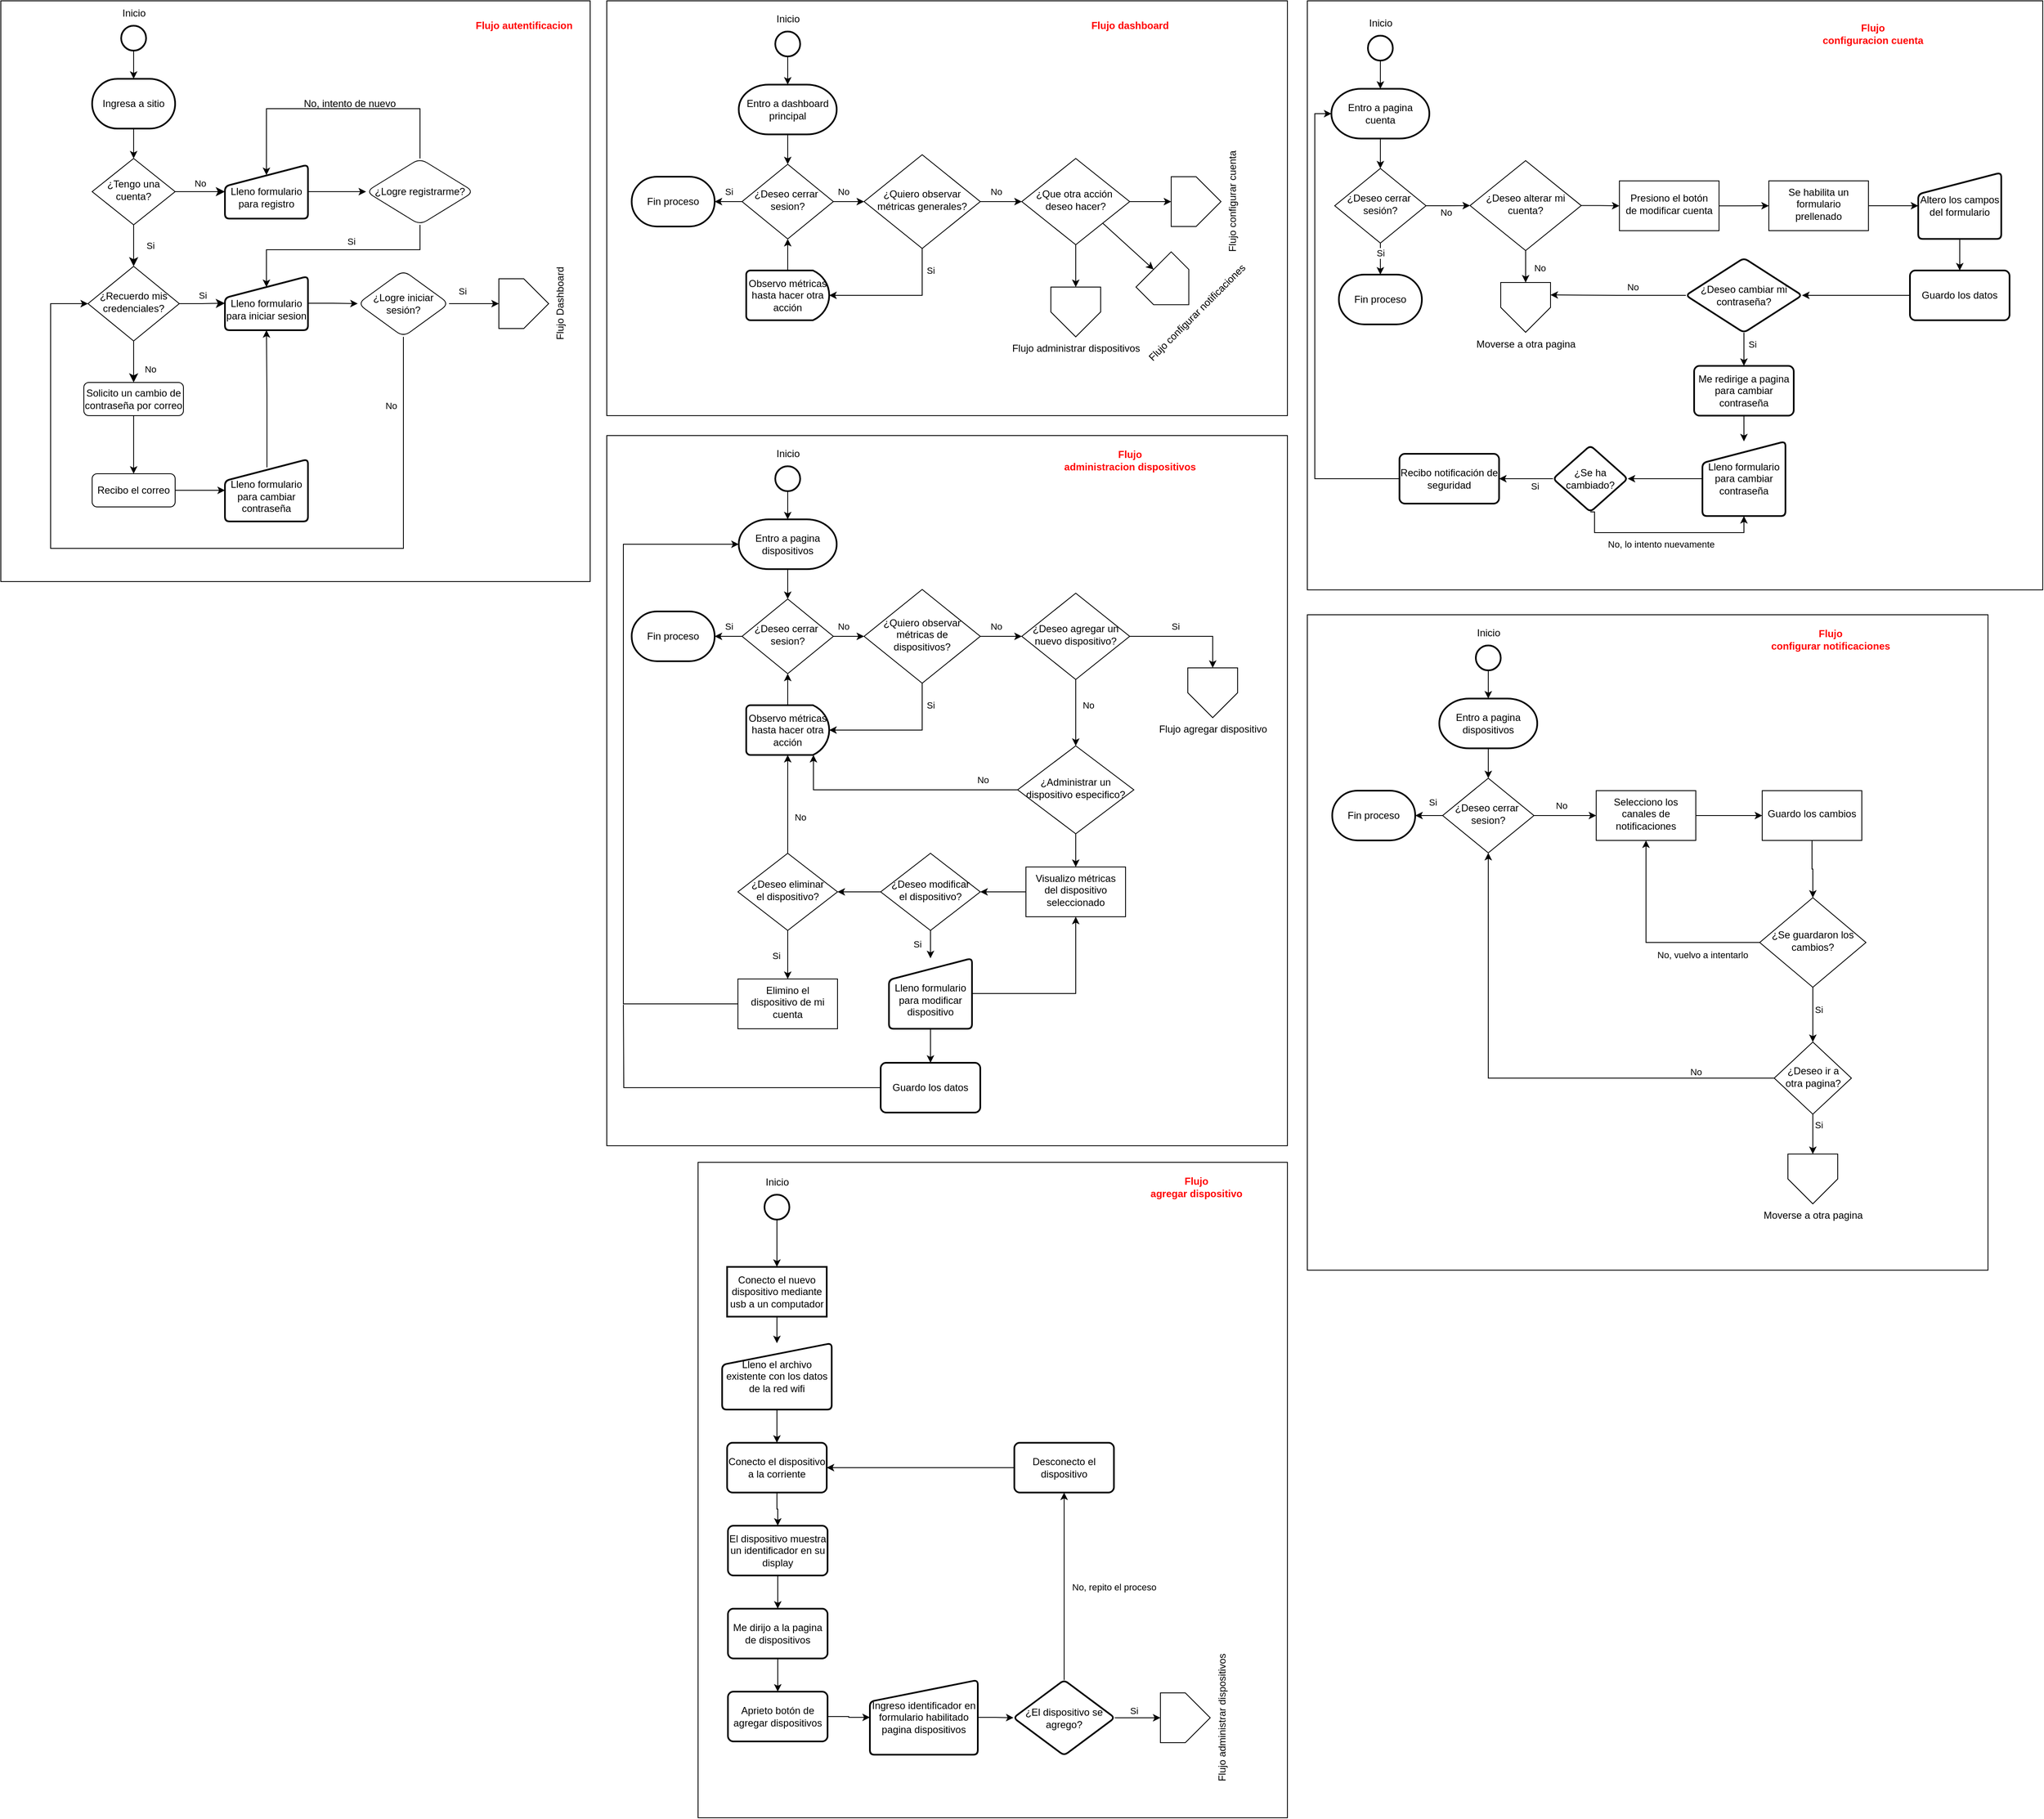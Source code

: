 <mxfile version="24.7.16">
  <diagram id="C5RBs43oDa-KdzZeNtuy" name="Page-1">
    <mxGraphModel grid="1" page="1" gridSize="10" guides="1" tooltips="1" connect="1" arrows="1" fold="1" pageScale="1" pageWidth="827" pageHeight="1169" math="0" shadow="0">
      <root>
        <mxCell id="WIyWlLk6GJQsqaUBKTNV-0" />
        <mxCell id="WIyWlLk6GJQsqaUBKTNV-1" parent="WIyWlLk6GJQsqaUBKTNV-0" />
        <mxCell id="uB823tJuyKhRv6NsxQ8E-189" style="edgeStyle=orthogonalEdgeStyle;rounded=0;orthogonalLoop=1;jettySize=auto;html=1;" edge="1" parent="WIyWlLk6GJQsqaUBKTNV-1" target="uB823tJuyKhRv6NsxQ8E-201">
          <mxGeometry relative="1" as="geometry" />
        </mxCell>
        <mxCell id="uB823tJuyKhRv6NsxQ8E-190" value="Si" style="edgeLabel;html=1;align=center;verticalAlign=middle;resizable=0;points=[];" connectable="0" vertex="1" parent="uB823tJuyKhRv6NsxQ8E-189">
          <mxGeometry x="0.298" relative="1" as="geometry">
            <mxPoint y="-12" as="offset" />
          </mxGeometry>
        </mxCell>
        <mxCell id="uB823tJuyKhRv6NsxQ8E-191" value="" style="edgeStyle=orthogonalEdgeStyle;rounded=0;orthogonalLoop=1;jettySize=auto;html=1;" edge="1" parent="WIyWlLk6GJQsqaUBKTNV-1" source="uB823tJuyKhRv6NsxQ8E-193">
          <mxGeometry relative="1" as="geometry" />
        </mxCell>
        <mxCell id="uB823tJuyKhRv6NsxQ8E-192" value="No" style="edgeLabel;html=1;align=center;verticalAlign=middle;resizable=0;points=[];" connectable="0" vertex="1" parent="uB823tJuyKhRv6NsxQ8E-191">
          <mxGeometry x="-0.449" y="3" relative="1" as="geometry">
            <mxPoint y="-9" as="offset" />
          </mxGeometry>
        </mxCell>
        <mxCell id="uB823tJuyKhRv6NsxQ8E-205" style="edgeStyle=orthogonalEdgeStyle;rounded=0;orthogonalLoop=1;jettySize=auto;html=1;entryX=0.5;entryY=1;entryDx=0;entryDy=0;" edge="1" parent="WIyWlLk6GJQsqaUBKTNV-1" target="uB823tJuyKhRv6NsxQ8E-193">
          <mxGeometry relative="1" as="geometry" />
        </mxCell>
        <mxCell id="uB823tJuyKhRv6NsxQ8E-345" value="" style="group" connectable="0" vertex="1" parent="WIyWlLk6GJQsqaUBKTNV-1">
          <mxGeometry x="1654" y="740" width="820" height="790" as="geometry" />
        </mxCell>
        <mxCell id="uB823tJuyKhRv6NsxQ8E-188" value="" style="rounded=0;whiteSpace=wrap;html=1;fontStyle=4" vertex="1" parent="uB823tJuyKhRv6NsxQ8E-345">
          <mxGeometry width="820" height="790" as="geometry" />
        </mxCell>
        <mxCell id="uB823tJuyKhRv6NsxQ8E-325" value="" style="edgeStyle=orthogonalEdgeStyle;rounded=0;orthogonalLoop=1;jettySize=auto;html=1;" edge="1" parent="uB823tJuyKhRv6NsxQ8E-345" source="uB823tJuyKhRv6NsxQ8E-193" target="uB823tJuyKhRv6NsxQ8E-324">
          <mxGeometry relative="1" as="geometry">
            <Array as="points">
              <mxPoint x="296" y="242" />
              <mxPoint x="296" y="242" />
            </Array>
          </mxGeometry>
        </mxCell>
        <mxCell id="uB823tJuyKhRv6NsxQ8E-326" value="No" style="edgeLabel;html=1;align=center;verticalAlign=middle;resizable=0;points=[];" connectable="0" vertex="1" parent="uB823tJuyKhRv6NsxQ8E-325">
          <mxGeometry x="-0.136" y="3" relative="1" as="geometry">
            <mxPoint y="-9" as="offset" />
          </mxGeometry>
        </mxCell>
        <mxCell id="uB823tJuyKhRv6NsxQ8E-193" value="&lt;div&gt;¿Deseo cerrar&amp;nbsp;&lt;/div&gt;&lt;div&gt;sesion?&lt;/div&gt;" style="rhombus;whiteSpace=wrap;html=1;shadow=0;fontFamily=Helvetica;fontSize=12;align=center;strokeWidth=1;spacing=6;spacingTop=-4;" vertex="1" parent="uB823tJuyKhRv6NsxQ8E-345">
          <mxGeometry x="163" y="197" width="110" height="90" as="geometry" />
        </mxCell>
        <mxCell id="uB823tJuyKhRv6NsxQ8E-194" value="" style="group" connectable="0" vertex="1" parent="uB823tJuyKhRv6NsxQ8E-345">
          <mxGeometry x="193" y="7" width="50" height="60" as="geometry" />
        </mxCell>
        <mxCell id="uB823tJuyKhRv6NsxQ8E-195" value="" style="strokeWidth=2;html=1;shape=mxgraph.flowchart.start_2;whiteSpace=wrap;" vertex="1" parent="uB823tJuyKhRv6NsxQ8E-194">
          <mxGeometry x="10" y="30" width="30" height="30" as="geometry" />
        </mxCell>
        <mxCell id="uB823tJuyKhRv6NsxQ8E-196" value="Inicio" style="text;html=1;align=center;verticalAlign=middle;resizable=0;points=[];autosize=1;strokeColor=none;fillColor=none;" vertex="1" parent="uB823tJuyKhRv6NsxQ8E-194">
          <mxGeometry width="50" height="30" as="geometry" />
        </mxCell>
        <mxCell id="uB823tJuyKhRv6NsxQ8E-197" style="edgeStyle=orthogonalEdgeStyle;rounded=0;orthogonalLoop=1;jettySize=auto;html=1;entryX=0.5;entryY=0;entryDx=0;entryDy=0;entryPerimeter=0;" edge="1" parent="uB823tJuyKhRv6NsxQ8E-345" source="uB823tJuyKhRv6NsxQ8E-195" target="uB823tJuyKhRv6NsxQ8E-199">
          <mxGeometry relative="1" as="geometry">
            <mxPoint x="160" y="80" as="targetPoint" />
          </mxGeometry>
        </mxCell>
        <mxCell id="uB823tJuyKhRv6NsxQ8E-198" style="edgeStyle=orthogonalEdgeStyle;rounded=0;orthogonalLoop=1;jettySize=auto;html=1;entryX=0.5;entryY=0;entryDx=0;entryDy=0;" edge="1" parent="uB823tJuyKhRv6NsxQ8E-345" source="uB823tJuyKhRv6NsxQ8E-199" target="uB823tJuyKhRv6NsxQ8E-193">
          <mxGeometry relative="1" as="geometry" />
        </mxCell>
        <mxCell id="uB823tJuyKhRv6NsxQ8E-199" value="Entro a pagina dispositivos" style="strokeWidth=2;html=1;shape=mxgraph.flowchart.terminator;whiteSpace=wrap;" vertex="1" parent="uB823tJuyKhRv6NsxQ8E-345">
          <mxGeometry x="159" y="101" width="118" height="60" as="geometry" />
        </mxCell>
        <mxCell id="uB823tJuyKhRv6NsxQ8E-200" value="&lt;font color=&quot;#ff0000&quot;&gt;&lt;b&gt;Flujo &lt;br&gt;configurar notificaciones&lt;/b&gt;&lt;/font&gt;" style="text;html=1;align=center;verticalAlign=middle;resizable=0;points=[];autosize=1;strokeColor=none;fillColor=none;" vertex="1" parent="uB823tJuyKhRv6NsxQ8E-345">
          <mxGeometry x="545" y="10" width="170" height="40" as="geometry" />
        </mxCell>
        <mxCell id="uB823tJuyKhRv6NsxQ8E-201" value="Fin proceso" style="strokeWidth=2;html=1;shape=mxgraph.flowchart.terminator;whiteSpace=wrap;" vertex="1" parent="uB823tJuyKhRv6NsxQ8E-345">
          <mxGeometry x="30" y="212" width="100" height="60" as="geometry" />
        </mxCell>
        <mxCell id="uB823tJuyKhRv6NsxQ8E-276" style="edgeStyle=orthogonalEdgeStyle;rounded=0;orthogonalLoop=1;jettySize=auto;html=1;entryX=1;entryY=0.5;entryDx=0;entryDy=0;entryPerimeter=0;" edge="1" parent="uB823tJuyKhRv6NsxQ8E-345" source="uB823tJuyKhRv6NsxQ8E-193" target="uB823tJuyKhRv6NsxQ8E-201">
          <mxGeometry relative="1" as="geometry" />
        </mxCell>
        <mxCell id="uB823tJuyKhRv6NsxQ8E-277" value="Si" style="edgeLabel;html=1;align=center;verticalAlign=middle;resizable=0;points=[];" connectable="0" vertex="1" parent="uB823tJuyKhRv6NsxQ8E-276">
          <mxGeometry x="-0.473" y="1" relative="1" as="geometry">
            <mxPoint y="-17" as="offset" />
          </mxGeometry>
        </mxCell>
        <mxCell id="uB823tJuyKhRv6NsxQ8E-328" value="" style="edgeStyle=orthogonalEdgeStyle;rounded=0;orthogonalLoop=1;jettySize=auto;html=1;" edge="1" parent="uB823tJuyKhRv6NsxQ8E-345" source="uB823tJuyKhRv6NsxQ8E-324" target="uB823tJuyKhRv6NsxQ8E-327">
          <mxGeometry relative="1" as="geometry" />
        </mxCell>
        <mxCell id="uB823tJuyKhRv6NsxQ8E-324" value="Selecciono los canales de notificaciones" style="whiteSpace=wrap;html=1;shadow=0;strokeWidth=1;spacing=6;spacingTop=-4;" vertex="1" parent="uB823tJuyKhRv6NsxQ8E-345">
          <mxGeometry x="348" y="212" width="120" height="60" as="geometry" />
        </mxCell>
        <mxCell id="uB823tJuyKhRv6NsxQ8E-330" value="" style="edgeStyle=orthogonalEdgeStyle;rounded=0;orthogonalLoop=1;jettySize=auto;html=1;" edge="1" parent="uB823tJuyKhRv6NsxQ8E-345" source="uB823tJuyKhRv6NsxQ8E-327" target="uB823tJuyKhRv6NsxQ8E-329">
          <mxGeometry relative="1" as="geometry" />
        </mxCell>
        <mxCell id="uB823tJuyKhRv6NsxQ8E-327" value="Guardo los cambios" style="whiteSpace=wrap;html=1;shadow=0;strokeWidth=1;spacing=6;spacingTop=-4;" vertex="1" parent="uB823tJuyKhRv6NsxQ8E-345">
          <mxGeometry x="548" y="212" width="120" height="60" as="geometry" />
        </mxCell>
        <mxCell id="uB823tJuyKhRv6NsxQ8E-331" style="edgeStyle=orthogonalEdgeStyle;rounded=0;orthogonalLoop=1;jettySize=auto;html=1;entryX=0.5;entryY=1;entryDx=0;entryDy=0;" edge="1" parent="uB823tJuyKhRv6NsxQ8E-345" source="uB823tJuyKhRv6NsxQ8E-329" target="uB823tJuyKhRv6NsxQ8E-324">
          <mxGeometry relative="1" as="geometry" />
        </mxCell>
        <mxCell id="uB823tJuyKhRv6NsxQ8E-332" value="No, vuelvo a intentarlo" style="edgeLabel;html=1;align=center;verticalAlign=middle;resizable=0;points=[];" connectable="0" vertex="1" parent="uB823tJuyKhRv6NsxQ8E-331">
          <mxGeometry x="-0.609" y="3" relative="1" as="geometry">
            <mxPoint x="-18" y="12" as="offset" />
          </mxGeometry>
        </mxCell>
        <mxCell id="uB823tJuyKhRv6NsxQ8E-337" value="" style="edgeStyle=orthogonalEdgeStyle;rounded=0;orthogonalLoop=1;jettySize=auto;html=1;" edge="1" parent="uB823tJuyKhRv6NsxQ8E-345" source="uB823tJuyKhRv6NsxQ8E-329" target="uB823tJuyKhRv6NsxQ8E-336">
          <mxGeometry relative="1" as="geometry" />
        </mxCell>
        <mxCell id="uB823tJuyKhRv6NsxQ8E-338" value="Si" style="edgeLabel;html=1;align=center;verticalAlign=middle;resizable=0;points=[];" connectable="0" vertex="1" parent="uB823tJuyKhRv6NsxQ8E-337">
          <mxGeometry x="-0.187" relative="1" as="geometry">
            <mxPoint x="7" as="offset" />
          </mxGeometry>
        </mxCell>
        <mxCell id="uB823tJuyKhRv6NsxQ8E-329" value="¿Se guardaron los cambios?" style="rhombus;whiteSpace=wrap;html=1;shadow=0;strokeWidth=1;spacing=6;spacingTop=-4;" vertex="1" parent="uB823tJuyKhRv6NsxQ8E-345">
          <mxGeometry x="545" y="341" width="128" height="108" as="geometry" />
        </mxCell>
        <mxCell id="uB823tJuyKhRv6NsxQ8E-340" style="edgeStyle=orthogonalEdgeStyle;rounded=0;orthogonalLoop=1;jettySize=auto;html=1;entryX=0.5;entryY=0;entryDx=0;entryDy=0;" edge="1" parent="uB823tJuyKhRv6NsxQ8E-345" source="uB823tJuyKhRv6NsxQ8E-336" target="uB823tJuyKhRv6NsxQ8E-339">
          <mxGeometry relative="1" as="geometry" />
        </mxCell>
        <mxCell id="uB823tJuyKhRv6NsxQ8E-341" value="Si" style="edgeLabel;html=1;align=center;verticalAlign=middle;resizable=0;points=[];" connectable="0" vertex="1" parent="uB823tJuyKhRv6NsxQ8E-340">
          <mxGeometry x="-0.46" y="-1" relative="1" as="geometry">
            <mxPoint x="8" as="offset" />
          </mxGeometry>
        </mxCell>
        <mxCell id="uB823tJuyKhRv6NsxQ8E-343" style="edgeStyle=orthogonalEdgeStyle;rounded=0;orthogonalLoop=1;jettySize=auto;html=1;entryX=0.5;entryY=1;entryDx=0;entryDy=0;" edge="1" parent="uB823tJuyKhRv6NsxQ8E-345" source="uB823tJuyKhRv6NsxQ8E-336" target="uB823tJuyKhRv6NsxQ8E-193">
          <mxGeometry relative="1" as="geometry" />
        </mxCell>
        <mxCell id="uB823tJuyKhRv6NsxQ8E-344" value="No" style="edgeLabel;html=1;align=center;verticalAlign=middle;resizable=0;points=[];" connectable="0" vertex="1" parent="uB823tJuyKhRv6NsxQ8E-343">
          <mxGeometry x="-0.71" y="-2" relative="1" as="geometry">
            <mxPoint x="-5" y="-6" as="offset" />
          </mxGeometry>
        </mxCell>
        <mxCell id="uB823tJuyKhRv6NsxQ8E-336" value="¿Deseo ir a otra pagina?" style="rhombus;whiteSpace=wrap;html=1;shadow=0;strokeWidth=1;spacing=6;spacingTop=-4;" vertex="1" parent="uB823tJuyKhRv6NsxQ8E-345">
          <mxGeometry x="562.5" y="515" width="93" height="87" as="geometry" />
        </mxCell>
        <mxCell id="uB823tJuyKhRv6NsxQ8E-339" value="Moverse a otra pagina" style="verticalLabelPosition=bottom;verticalAlign=top;html=1;shape=offPageConnector;rounded=0;size=0.5;" vertex="1" parent="uB823tJuyKhRv6NsxQ8E-345">
          <mxGeometry x="579" y="650" width="60" height="60" as="geometry" />
        </mxCell>
        <mxCell id="uB823tJuyKhRv6NsxQ8E-347" value="" style="group" connectable="0" vertex="1" parent="WIyWlLk6GJQsqaUBKTNV-1">
          <mxGeometry x="1654" width="886" height="710" as="geometry" />
        </mxCell>
        <mxCell id="uB823tJuyKhRv6NsxQ8E-54" value="" style="rounded=0;whiteSpace=wrap;html=1;" vertex="1" parent="uB823tJuyKhRv6NsxQ8E-347">
          <mxGeometry width="886" height="710" as="geometry" />
        </mxCell>
        <mxCell id="uB823tJuyKhRv6NsxQ8E-55" style="edgeStyle=orthogonalEdgeStyle;rounded=0;orthogonalLoop=1;jettySize=auto;html=1;" edge="1" parent="uB823tJuyKhRv6NsxQ8E-347" source="uB823tJuyKhRv6NsxQ8E-59" target="uB823tJuyKhRv6NsxQ8E-67">
          <mxGeometry relative="1" as="geometry" />
        </mxCell>
        <mxCell id="uB823tJuyKhRv6NsxQ8E-56" value="Si" style="edgeLabel;html=1;align=center;verticalAlign=middle;resizable=0;points=[];" connectable="0" vertex="1" parent="uB823tJuyKhRv6NsxQ8E-55">
          <mxGeometry x="0.298" relative="1" as="geometry">
            <mxPoint y="-12" as="offset" />
          </mxGeometry>
        </mxCell>
        <mxCell id="uB823tJuyKhRv6NsxQ8E-279" value="" style="edgeStyle=orthogonalEdgeStyle;rounded=0;orthogonalLoop=1;jettySize=auto;html=1;" edge="1" parent="uB823tJuyKhRv6NsxQ8E-347" source="uB823tJuyKhRv6NsxQ8E-59" target="uB823tJuyKhRv6NsxQ8E-278">
          <mxGeometry relative="1" as="geometry" />
        </mxCell>
        <mxCell id="uB823tJuyKhRv6NsxQ8E-283" value="No" style="edgeLabel;html=1;align=center;verticalAlign=middle;resizable=0;points=[];" connectable="0" vertex="1" parent="uB823tJuyKhRv6NsxQ8E-279">
          <mxGeometry x="-0.097" y="-2" relative="1" as="geometry">
            <mxPoint y="6" as="offset" />
          </mxGeometry>
        </mxCell>
        <mxCell id="uB823tJuyKhRv6NsxQ8E-59" value="&lt;div&gt;¿Deseo cerrar&amp;nbsp;&lt;/div&gt;&lt;div&gt;sesión?&lt;/div&gt;" style="rhombus;whiteSpace=wrap;html=1;shadow=0;fontFamily=Helvetica;fontSize=12;align=center;strokeWidth=1;spacing=6;spacingTop=-4;" vertex="1" parent="uB823tJuyKhRv6NsxQ8E-347">
          <mxGeometry x="33" y="202" width="110" height="90" as="geometry" />
        </mxCell>
        <mxCell id="uB823tJuyKhRv6NsxQ8E-60" value="" style="group" connectable="0" vertex="1" parent="uB823tJuyKhRv6NsxQ8E-347">
          <mxGeometry x="63" y="12" width="50" height="60" as="geometry" />
        </mxCell>
        <mxCell id="uB823tJuyKhRv6NsxQ8E-61" value="" style="strokeWidth=2;html=1;shape=mxgraph.flowchart.start_2;whiteSpace=wrap;" vertex="1" parent="uB823tJuyKhRv6NsxQ8E-60">
          <mxGeometry x="10" y="30" width="30" height="30" as="geometry" />
        </mxCell>
        <mxCell id="uB823tJuyKhRv6NsxQ8E-62" value="Inicio" style="text;html=1;align=center;verticalAlign=middle;resizable=0;points=[];autosize=1;strokeColor=none;fillColor=none;" vertex="1" parent="uB823tJuyKhRv6NsxQ8E-60">
          <mxGeometry width="50" height="30" as="geometry" />
        </mxCell>
        <mxCell id="uB823tJuyKhRv6NsxQ8E-63" style="edgeStyle=orthogonalEdgeStyle;rounded=0;orthogonalLoop=1;jettySize=auto;html=1;entryX=0.5;entryY=0;entryDx=0;entryDy=0;entryPerimeter=0;" edge="1" parent="uB823tJuyKhRv6NsxQ8E-347" source="uB823tJuyKhRv6NsxQ8E-61" target="uB823tJuyKhRv6NsxQ8E-65">
          <mxGeometry relative="1" as="geometry">
            <mxPoint x="30" y="85" as="targetPoint" />
          </mxGeometry>
        </mxCell>
        <mxCell id="uB823tJuyKhRv6NsxQ8E-64" style="edgeStyle=orthogonalEdgeStyle;rounded=0;orthogonalLoop=1;jettySize=auto;html=1;entryX=0.5;entryY=0;entryDx=0;entryDy=0;" edge="1" parent="uB823tJuyKhRv6NsxQ8E-347" source="uB823tJuyKhRv6NsxQ8E-65" target="uB823tJuyKhRv6NsxQ8E-59">
          <mxGeometry relative="1" as="geometry" />
        </mxCell>
        <mxCell id="uB823tJuyKhRv6NsxQ8E-65" value="Entro a pagina cuenta" style="strokeWidth=2;html=1;shape=mxgraph.flowchart.terminator;whiteSpace=wrap;" vertex="1" parent="uB823tJuyKhRv6NsxQ8E-347">
          <mxGeometry x="29" y="106" width="118" height="60" as="geometry" />
        </mxCell>
        <mxCell id="uB823tJuyKhRv6NsxQ8E-66" value="&lt;font color=&quot;#ff0000&quot;&gt;&lt;b&gt;Flujo &lt;br&gt;configuracion cuenta&lt;/b&gt;&lt;/font&gt;" style="text;html=1;align=center;verticalAlign=middle;resizable=0;points=[];autosize=1;strokeColor=none;fillColor=none;" vertex="1" parent="uB823tJuyKhRv6NsxQ8E-347">
          <mxGeometry x="606" y="20" width="150" height="40" as="geometry" />
        </mxCell>
        <mxCell id="uB823tJuyKhRv6NsxQ8E-67" value="Fin proceso" style="strokeWidth=2;html=1;shape=mxgraph.flowchart.terminator;whiteSpace=wrap;" vertex="1" parent="uB823tJuyKhRv6NsxQ8E-347">
          <mxGeometry x="38" y="330" width="100" height="60" as="geometry" />
        </mxCell>
        <mxCell id="uB823tJuyKhRv6NsxQ8E-281" style="edgeStyle=orthogonalEdgeStyle;rounded=0;orthogonalLoop=1;jettySize=auto;html=1;entryX=0.5;entryY=0;entryDx=0;entryDy=0;" edge="1" parent="uB823tJuyKhRv6NsxQ8E-347" source="uB823tJuyKhRv6NsxQ8E-278" target="uB823tJuyKhRv6NsxQ8E-280">
          <mxGeometry relative="1" as="geometry" />
        </mxCell>
        <mxCell id="uB823tJuyKhRv6NsxQ8E-282" value="No" style="edgeLabel;html=1;align=center;verticalAlign=middle;resizable=0;points=[];" connectable="0" vertex="1" parent="uB823tJuyKhRv6NsxQ8E-281">
          <mxGeometry x="0.093" y="-1" relative="1" as="geometry">
            <mxPoint x="18" y="1" as="offset" />
          </mxGeometry>
        </mxCell>
        <mxCell id="uB823tJuyKhRv6NsxQ8E-285" value="" style="edgeStyle=orthogonalEdgeStyle;rounded=0;orthogonalLoop=1;jettySize=auto;html=1;" edge="1" parent="uB823tJuyKhRv6NsxQ8E-347" source="uB823tJuyKhRv6NsxQ8E-278" target="uB823tJuyKhRv6NsxQ8E-284">
          <mxGeometry relative="1" as="geometry" />
        </mxCell>
        <mxCell id="uB823tJuyKhRv6NsxQ8E-278" value="&lt;div&gt;¿Deseo alterar mi cuenta?&lt;/div&gt;" style="rhombus;whiteSpace=wrap;html=1;shadow=0;fontFamily=Helvetica;fontSize=12;align=center;strokeWidth=1;spacing=6;spacingTop=-4;" vertex="1" parent="uB823tJuyKhRv6NsxQ8E-347">
          <mxGeometry x="196" y="192.62" width="134" height="108.38" as="geometry" />
        </mxCell>
        <mxCell id="uB823tJuyKhRv6NsxQ8E-280" value="Moverse a otra pagina" style="verticalLabelPosition=bottom;verticalAlign=top;html=1;shape=offPageConnector;rounded=0;size=0.5;rotation=0;" vertex="1" parent="uB823tJuyKhRv6NsxQ8E-347">
          <mxGeometry x="233" y="339.5" width="60" height="60" as="geometry" />
        </mxCell>
        <mxCell id="uB823tJuyKhRv6NsxQ8E-287" value="" style="edgeStyle=orthogonalEdgeStyle;rounded=0;orthogonalLoop=1;jettySize=auto;html=1;" edge="1" parent="uB823tJuyKhRv6NsxQ8E-347" source="uB823tJuyKhRv6NsxQ8E-284" target="uB823tJuyKhRv6NsxQ8E-286">
          <mxGeometry relative="1" as="geometry" />
        </mxCell>
        <mxCell id="uB823tJuyKhRv6NsxQ8E-284" value="Presiono el botón de modificar cuenta" style="whiteSpace=wrap;html=1;shadow=0;strokeWidth=1;spacing=6;spacingTop=-4;" vertex="1" parent="uB823tJuyKhRv6NsxQ8E-347">
          <mxGeometry x="376" y="217.06" width="120" height="60" as="geometry" />
        </mxCell>
        <mxCell id="uB823tJuyKhRv6NsxQ8E-289" style="edgeStyle=orthogonalEdgeStyle;rounded=0;orthogonalLoop=1;jettySize=auto;html=1;" edge="1" parent="uB823tJuyKhRv6NsxQ8E-347" source="uB823tJuyKhRv6NsxQ8E-286" target="uB823tJuyKhRv6NsxQ8E-288">
          <mxGeometry relative="1" as="geometry" />
        </mxCell>
        <mxCell id="uB823tJuyKhRv6NsxQ8E-286" value="Se habilita un formulario prellenado" style="whiteSpace=wrap;html=1;shadow=0;strokeWidth=1;spacing=6;spacingTop=-4;" vertex="1" parent="uB823tJuyKhRv6NsxQ8E-347">
          <mxGeometry x="556" y="217" width="120" height="60" as="geometry" />
        </mxCell>
        <mxCell id="uB823tJuyKhRv6NsxQ8E-296" style="edgeStyle=orthogonalEdgeStyle;rounded=0;orthogonalLoop=1;jettySize=auto;html=1;entryX=0.5;entryY=0;entryDx=0;entryDy=0;" edge="1" parent="uB823tJuyKhRv6NsxQ8E-347" source="uB823tJuyKhRv6NsxQ8E-288" target="uB823tJuyKhRv6NsxQ8E-290">
          <mxGeometry relative="1" as="geometry" />
        </mxCell>
        <mxCell id="uB823tJuyKhRv6NsxQ8E-288" value="Altero los campos del formulario" style="html=1;strokeWidth=2;shape=manualInput;whiteSpace=wrap;rounded=1;size=26;arcSize=11;" vertex="1" parent="uB823tJuyKhRv6NsxQ8E-347">
          <mxGeometry x="736" y="207" width="100" height="80" as="geometry" />
        </mxCell>
        <mxCell id="uB823tJuyKhRv6NsxQ8E-293" value="" style="edgeStyle=orthogonalEdgeStyle;rounded=0;orthogonalLoop=1;jettySize=auto;html=1;" edge="1" parent="uB823tJuyKhRv6NsxQ8E-347" source="uB823tJuyKhRv6NsxQ8E-290" target="uB823tJuyKhRv6NsxQ8E-292">
          <mxGeometry relative="1" as="geometry" />
        </mxCell>
        <mxCell id="uB823tJuyKhRv6NsxQ8E-290" value="Guardo los datos" style="whiteSpace=wrap;html=1;strokeWidth=2;rounded=1;arcSize=11;" vertex="1" parent="uB823tJuyKhRv6NsxQ8E-347">
          <mxGeometry x="726" y="325" width="120" height="60" as="geometry" />
        </mxCell>
        <mxCell id="uB823tJuyKhRv6NsxQ8E-297" style="edgeStyle=orthogonalEdgeStyle;rounded=0;orthogonalLoop=1;jettySize=auto;html=1;entryX=1;entryY=0.25;entryDx=0;entryDy=0;" edge="1" parent="uB823tJuyKhRv6NsxQ8E-347" source="uB823tJuyKhRv6NsxQ8E-292" target="uB823tJuyKhRv6NsxQ8E-280">
          <mxGeometry relative="1" as="geometry" />
        </mxCell>
        <mxCell id="uB823tJuyKhRv6NsxQ8E-298" value="No" style="edgeLabel;html=1;align=center;verticalAlign=middle;resizable=0;points=[];" connectable="0" vertex="1" parent="uB823tJuyKhRv6NsxQ8E-297">
          <mxGeometry x="-0.211" y="4" relative="1" as="geometry">
            <mxPoint y="-14" as="offset" />
          </mxGeometry>
        </mxCell>
        <mxCell id="uB823tJuyKhRv6NsxQ8E-300" value="" style="edgeStyle=orthogonalEdgeStyle;rounded=0;orthogonalLoop=1;jettySize=auto;html=1;" edge="1" parent="uB823tJuyKhRv6NsxQ8E-347" source="uB823tJuyKhRv6NsxQ8E-292" target="uB823tJuyKhRv6NsxQ8E-299">
          <mxGeometry relative="1" as="geometry" />
        </mxCell>
        <mxCell id="uB823tJuyKhRv6NsxQ8E-301" value="Si" style="edgeLabel;html=1;align=center;verticalAlign=middle;resizable=0;points=[];" connectable="0" vertex="1" parent="uB823tJuyKhRv6NsxQ8E-300">
          <mxGeometry x="-0.329" relative="1" as="geometry">
            <mxPoint x="10" as="offset" />
          </mxGeometry>
        </mxCell>
        <mxCell id="uB823tJuyKhRv6NsxQ8E-292" value="¿Deseo cambiar mi contraseña?" style="rhombus;whiteSpace=wrap;html=1;strokeWidth=2;rounded=1;arcSize=11;" vertex="1" parent="uB823tJuyKhRv6NsxQ8E-347">
          <mxGeometry x="456" y="310" width="140" height="90" as="geometry" />
        </mxCell>
        <mxCell id="uB823tJuyKhRv6NsxQ8E-306" style="edgeStyle=orthogonalEdgeStyle;rounded=0;orthogonalLoop=1;jettySize=auto;html=1;" edge="1" parent="uB823tJuyKhRv6NsxQ8E-347" source="uB823tJuyKhRv6NsxQ8E-299" target="uB823tJuyKhRv6NsxQ8E-304">
          <mxGeometry relative="1" as="geometry" />
        </mxCell>
        <mxCell id="uB823tJuyKhRv6NsxQ8E-299" value="Me redirige a pagina para cambiar contraseña" style="whiteSpace=wrap;html=1;strokeWidth=2;rounded=1;arcSize=11;" vertex="1" parent="uB823tJuyKhRv6NsxQ8E-347">
          <mxGeometry x="466" y="440" width="120" height="60" as="geometry" />
        </mxCell>
        <mxCell id="uB823tJuyKhRv6NsxQ8E-308" value="" style="edgeStyle=orthogonalEdgeStyle;rounded=0;orthogonalLoop=1;jettySize=auto;html=1;" edge="1" parent="uB823tJuyKhRv6NsxQ8E-347" source="uB823tJuyKhRv6NsxQ8E-304" target="uB823tJuyKhRv6NsxQ8E-307">
          <mxGeometry relative="1" as="geometry" />
        </mxCell>
        <mxCell id="uB823tJuyKhRv6NsxQ8E-304" value="Lleno formulario para cambiar contraseña" style="html=1;strokeWidth=2;shape=manualInput;whiteSpace=wrap;rounded=1;size=26;arcSize=11;" vertex="1" parent="uB823tJuyKhRv6NsxQ8E-347">
          <mxGeometry x="476" y="531" width="100" height="90" as="geometry" />
        </mxCell>
        <mxCell id="uB823tJuyKhRv6NsxQ8E-312" style="edgeStyle=orthogonalEdgeStyle;rounded=0;orthogonalLoop=1;jettySize=auto;html=1;entryX=0.5;entryY=1;entryDx=0;entryDy=0;exitX=0.5;exitY=1;exitDx=0;exitDy=0;" edge="1" parent="uB823tJuyKhRv6NsxQ8E-347" source="uB823tJuyKhRv6NsxQ8E-307" target="uB823tJuyKhRv6NsxQ8E-304">
          <mxGeometry relative="1" as="geometry">
            <Array as="points">
              <mxPoint x="346" y="616" />
              <mxPoint x="346" y="641" />
              <mxPoint x="526" y="641" />
            </Array>
          </mxGeometry>
        </mxCell>
        <mxCell id="uB823tJuyKhRv6NsxQ8E-313" value="No, lo intento nuevamente" style="edgeLabel;html=1;align=center;verticalAlign=middle;resizable=0;points=[];" connectable="0" vertex="1" parent="uB823tJuyKhRv6NsxQ8E-312">
          <mxGeometry x="-0.261" y="1" relative="1" as="geometry">
            <mxPoint x="25" y="15" as="offset" />
          </mxGeometry>
        </mxCell>
        <mxCell id="uB823tJuyKhRv6NsxQ8E-315" value="" style="edgeStyle=orthogonalEdgeStyle;rounded=0;orthogonalLoop=1;jettySize=auto;html=1;" edge="1" parent="uB823tJuyKhRv6NsxQ8E-347" source="uB823tJuyKhRv6NsxQ8E-307" target="uB823tJuyKhRv6NsxQ8E-314">
          <mxGeometry relative="1" as="geometry" />
        </mxCell>
        <mxCell id="uB823tJuyKhRv6NsxQ8E-316" value="Si" style="edgeLabel;html=1;align=center;verticalAlign=middle;resizable=0;points=[];" connectable="0" vertex="1" parent="uB823tJuyKhRv6NsxQ8E-315">
          <mxGeometry x="-0.363" y="-1" relative="1" as="geometry">
            <mxPoint x="-2" y="10" as="offset" />
          </mxGeometry>
        </mxCell>
        <mxCell id="uB823tJuyKhRv6NsxQ8E-307" value="¿Se ha cambiado?" style="rhombus;whiteSpace=wrap;html=1;strokeWidth=2;rounded=1;arcSize=11;" vertex="1" parent="uB823tJuyKhRv6NsxQ8E-347">
          <mxGeometry x="296" y="536" width="90" height="80" as="geometry" />
        </mxCell>
        <mxCell id="uB823tJuyKhRv6NsxQ8E-314" value="Recibo notificación de seguridad" style="whiteSpace=wrap;html=1;strokeWidth=2;rounded=1;arcSize=11;" vertex="1" parent="uB823tJuyKhRv6NsxQ8E-347">
          <mxGeometry x="111" y="546" width="120" height="60" as="geometry" />
        </mxCell>
        <mxCell id="uB823tJuyKhRv6NsxQ8E-317" style="edgeStyle=orthogonalEdgeStyle;rounded=0;orthogonalLoop=1;jettySize=auto;html=1;entryX=0;entryY=0.5;entryDx=0;entryDy=0;entryPerimeter=0;" edge="1" parent="uB823tJuyKhRv6NsxQ8E-347" source="uB823tJuyKhRv6NsxQ8E-314" target="uB823tJuyKhRv6NsxQ8E-65">
          <mxGeometry relative="1" as="geometry">
            <Array as="points">
              <mxPoint x="9" y="576" />
              <mxPoint x="9" y="136" />
            </Array>
          </mxGeometry>
        </mxCell>
        <mxCell id="uB823tJuyKhRv6NsxQ8E-348" value="" style="group" connectable="0" vertex="1" parent="WIyWlLk6GJQsqaUBKTNV-1">
          <mxGeometry x="810" width="820" height="500" as="geometry" />
        </mxCell>
        <mxCell id="EOofVYcuWW8r2I13dAUY-41" value="" style="rounded=0;whiteSpace=wrap;html=1;" vertex="1" parent="uB823tJuyKhRv6NsxQ8E-348">
          <mxGeometry width="820" height="500" as="geometry" />
        </mxCell>
        <mxCell id="uB823tJuyKhRv6NsxQ8E-1" style="edgeStyle=orthogonalEdgeStyle;rounded=0;orthogonalLoop=1;jettySize=auto;html=1;" edge="1" parent="uB823tJuyKhRv6NsxQ8E-348" source="EOofVYcuWW8r2I13dAUY-44" target="uB823tJuyKhRv6NsxQ8E-0">
          <mxGeometry relative="1" as="geometry" />
        </mxCell>
        <mxCell id="uB823tJuyKhRv6NsxQ8E-2" value="Si" style="edgeLabel;html=1;align=center;verticalAlign=middle;resizable=0;points=[];" connectable="0" vertex="1" parent="uB823tJuyKhRv6NsxQ8E-1">
          <mxGeometry x="0.298" relative="1" as="geometry">
            <mxPoint y="-12" as="offset" />
          </mxGeometry>
        </mxCell>
        <mxCell id="uB823tJuyKhRv6NsxQ8E-4" value="" style="edgeStyle=orthogonalEdgeStyle;rounded=0;orthogonalLoop=1;jettySize=auto;html=1;" edge="1" parent="uB823tJuyKhRv6NsxQ8E-348" source="EOofVYcuWW8r2I13dAUY-44" target="uB823tJuyKhRv6NsxQ8E-3">
          <mxGeometry relative="1" as="geometry" />
        </mxCell>
        <mxCell id="uB823tJuyKhRv6NsxQ8E-8" value="No" style="edgeLabel;html=1;align=center;verticalAlign=middle;resizable=0;points=[];" connectable="0" vertex="1" parent="uB823tJuyKhRv6NsxQ8E-4">
          <mxGeometry x="-0.449" y="3" relative="1" as="geometry">
            <mxPoint y="-9" as="offset" />
          </mxGeometry>
        </mxCell>
        <mxCell id="EOofVYcuWW8r2I13dAUY-44" value="&lt;div&gt;¿Deseo cerrar&amp;nbsp;&lt;/div&gt;&lt;div&gt;sesion?&lt;/div&gt;" style="rhombus;whiteSpace=wrap;html=1;shadow=0;fontFamily=Helvetica;fontSize=12;align=center;strokeWidth=1;spacing=6;spacingTop=-4;" vertex="1" parent="uB823tJuyKhRv6NsxQ8E-348">
          <mxGeometry x="163" y="197" width="110" height="90" as="geometry" />
        </mxCell>
        <mxCell id="EOofVYcuWW8r2I13dAUY-52" value="" style="group" connectable="0" vertex="1" parent="uB823tJuyKhRv6NsxQ8E-348">
          <mxGeometry x="193" y="7" width="50" height="60" as="geometry" />
        </mxCell>
        <mxCell id="EOofVYcuWW8r2I13dAUY-53" value="" style="strokeWidth=2;html=1;shape=mxgraph.flowchart.start_2;whiteSpace=wrap;" vertex="1" parent="EOofVYcuWW8r2I13dAUY-52">
          <mxGeometry x="10" y="30" width="30" height="30" as="geometry" />
        </mxCell>
        <mxCell id="EOofVYcuWW8r2I13dAUY-54" value="Inicio" style="text;html=1;align=center;verticalAlign=middle;resizable=0;points=[];autosize=1;strokeColor=none;fillColor=none;" vertex="1" parent="EOofVYcuWW8r2I13dAUY-52">
          <mxGeometry width="50" height="30" as="geometry" />
        </mxCell>
        <mxCell id="EOofVYcuWW8r2I13dAUY-55" style="edgeStyle=orthogonalEdgeStyle;rounded=0;orthogonalLoop=1;jettySize=auto;html=1;entryX=0.5;entryY=0;entryDx=0;entryDy=0;entryPerimeter=0;" edge="1" parent="uB823tJuyKhRv6NsxQ8E-348" source="EOofVYcuWW8r2I13dAUY-53" target="EOofVYcuWW8r2I13dAUY-57">
          <mxGeometry relative="1" as="geometry">
            <mxPoint x="160" y="80" as="targetPoint" />
          </mxGeometry>
        </mxCell>
        <mxCell id="EOofVYcuWW8r2I13dAUY-56" style="edgeStyle=orthogonalEdgeStyle;rounded=0;orthogonalLoop=1;jettySize=auto;html=1;entryX=0.5;entryY=0;entryDx=0;entryDy=0;" edge="1" parent="uB823tJuyKhRv6NsxQ8E-348" source="EOofVYcuWW8r2I13dAUY-57" target="EOofVYcuWW8r2I13dAUY-44">
          <mxGeometry relative="1" as="geometry" />
        </mxCell>
        <mxCell id="EOofVYcuWW8r2I13dAUY-57" value="Entro a dashboard principal" style="strokeWidth=2;html=1;shape=mxgraph.flowchart.terminator;whiteSpace=wrap;" vertex="1" parent="uB823tJuyKhRv6NsxQ8E-348">
          <mxGeometry x="159" y="101" width="118" height="60" as="geometry" />
        </mxCell>
        <mxCell id="EOofVYcuWW8r2I13dAUY-75" value="&lt;font color=&quot;#ff0000&quot;&gt;&lt;b&gt;Flujo dashboard&lt;br&gt;&lt;/b&gt;&lt;/font&gt;" style="text;html=1;align=center;verticalAlign=middle;resizable=0;points=[];autosize=1;strokeColor=none;fillColor=none;" vertex="1" parent="uB823tJuyKhRv6NsxQ8E-348">
          <mxGeometry x="570" y="15" width="120" height="30" as="geometry" />
        </mxCell>
        <mxCell id="uB823tJuyKhRv6NsxQ8E-0" value="Fin proceso" style="strokeWidth=2;html=1;shape=mxgraph.flowchart.terminator;whiteSpace=wrap;" vertex="1" parent="uB823tJuyKhRv6NsxQ8E-348">
          <mxGeometry x="30" y="212" width="100" height="60" as="geometry" />
        </mxCell>
        <mxCell id="uB823tJuyKhRv6NsxQ8E-10" value="" style="edgeStyle=orthogonalEdgeStyle;rounded=0;orthogonalLoop=1;jettySize=auto;html=1;" edge="1" parent="uB823tJuyKhRv6NsxQ8E-348" source="uB823tJuyKhRv6NsxQ8E-3" target="uB823tJuyKhRv6NsxQ8E-9">
          <mxGeometry relative="1" as="geometry" />
        </mxCell>
        <mxCell id="uB823tJuyKhRv6NsxQ8E-12" value="No" style="edgeLabel;html=1;align=center;verticalAlign=middle;resizable=0;points=[];" connectable="0" vertex="1" parent="uB823tJuyKhRv6NsxQ8E-10">
          <mxGeometry x="-0.27" relative="1" as="geometry">
            <mxPoint y="-12" as="offset" />
          </mxGeometry>
        </mxCell>
        <mxCell id="uB823tJuyKhRv6NsxQ8E-3" value="&lt;div&gt;¿Quiero observar métricas generales?&lt;/div&gt;" style="rhombus;whiteSpace=wrap;html=1;shadow=0;fontFamily=Helvetica;fontSize=12;align=center;strokeWidth=1;spacing=6;spacingTop=-4;" vertex="1" parent="uB823tJuyKhRv6NsxQ8E-348">
          <mxGeometry x="310" y="185.5" width="140" height="113" as="geometry" />
        </mxCell>
        <mxCell id="uB823tJuyKhRv6NsxQ8E-7" style="edgeStyle=orthogonalEdgeStyle;rounded=0;orthogonalLoop=1;jettySize=auto;html=1;entryX=0.5;entryY=1;entryDx=0;entryDy=0;" edge="1" parent="uB823tJuyKhRv6NsxQ8E-348" source="uB823tJuyKhRv6NsxQ8E-5" target="EOofVYcuWW8r2I13dAUY-44">
          <mxGeometry relative="1" as="geometry" />
        </mxCell>
        <mxCell id="uB823tJuyKhRv6NsxQ8E-5" value="Observo métricas hasta hacer otra acción " style="strokeWidth=2;html=1;shape=mxgraph.flowchart.delay;whiteSpace=wrap;" vertex="1" parent="uB823tJuyKhRv6NsxQ8E-348">
          <mxGeometry x="168" y="325" width="100" height="60" as="geometry" />
        </mxCell>
        <mxCell id="uB823tJuyKhRv6NsxQ8E-6" style="edgeStyle=orthogonalEdgeStyle;rounded=0;orthogonalLoop=1;jettySize=auto;html=1;entryX=1;entryY=0.5;entryDx=0;entryDy=0;entryPerimeter=0;" edge="1" parent="uB823tJuyKhRv6NsxQ8E-348" source="uB823tJuyKhRv6NsxQ8E-3" target="uB823tJuyKhRv6NsxQ8E-5">
          <mxGeometry relative="1" as="geometry">
            <Array as="points">
              <mxPoint x="380" y="355" />
            </Array>
          </mxGeometry>
        </mxCell>
        <mxCell id="uB823tJuyKhRv6NsxQ8E-11" value="Si" style="edgeLabel;html=1;align=center;verticalAlign=middle;resizable=0;points=[];" connectable="0" vertex="1" parent="uB823tJuyKhRv6NsxQ8E-6">
          <mxGeometry x="-0.356" y="3" relative="1" as="geometry">
            <mxPoint x="7" y="-28" as="offset" />
          </mxGeometry>
        </mxCell>
        <mxCell id="uB823tJuyKhRv6NsxQ8E-16" style="edgeStyle=orthogonalEdgeStyle;rounded=0;orthogonalLoop=1;jettySize=auto;html=1;entryX=0.5;entryY=0;entryDx=0;entryDy=0;" edge="1" parent="uB823tJuyKhRv6NsxQ8E-348" source="uB823tJuyKhRv6NsxQ8E-9" target="uB823tJuyKhRv6NsxQ8E-15">
          <mxGeometry relative="1" as="geometry" />
        </mxCell>
        <mxCell id="uB823tJuyKhRv6NsxQ8E-19" style="edgeStyle=orthogonalEdgeStyle;rounded=0;orthogonalLoop=1;jettySize=auto;html=1;entryX=0.5;entryY=0;entryDx=0;entryDy=0;" edge="1" parent="uB823tJuyKhRv6NsxQ8E-348" source="uB823tJuyKhRv6NsxQ8E-9" target="uB823tJuyKhRv6NsxQ8E-17">
          <mxGeometry relative="1" as="geometry" />
        </mxCell>
        <mxCell id="uB823tJuyKhRv6NsxQ8E-21" style="rounded=0;orthogonalLoop=1;jettySize=auto;html=1;exitX=1;exitY=1;exitDx=0;exitDy=0;entryX=0.5;entryY=0;entryDx=0;entryDy=0;" edge="1" parent="uB823tJuyKhRv6NsxQ8E-348" source="uB823tJuyKhRv6NsxQ8E-9" target="uB823tJuyKhRv6NsxQ8E-20">
          <mxGeometry relative="1" as="geometry" />
        </mxCell>
        <mxCell id="uB823tJuyKhRv6NsxQ8E-9" value="&lt;div&gt;¿Que otra acción&amp;nbsp;&lt;/div&gt;&lt;div&gt;deseo hacer?&lt;/div&gt;" style="rhombus;whiteSpace=wrap;html=1;shadow=0;fontFamily=Helvetica;fontSize=12;align=center;strokeWidth=1;spacing=6;spacingTop=-4;" vertex="1" parent="uB823tJuyKhRv6NsxQ8E-348">
          <mxGeometry x="500" y="190" width="130" height="104" as="geometry" />
        </mxCell>
        <mxCell id="uB823tJuyKhRv6NsxQ8E-15" value="Flujo administrar dispositivos" style="verticalLabelPosition=bottom;verticalAlign=top;html=1;shape=offPageConnector;rounded=0;size=0.5;" vertex="1" parent="uB823tJuyKhRv6NsxQ8E-348">
          <mxGeometry x="535" y="345" width="60" height="60" as="geometry" />
        </mxCell>
        <mxCell id="uB823tJuyKhRv6NsxQ8E-17" value="Flujo configurar cuenta" style="verticalLabelPosition=bottom;verticalAlign=top;html=1;shape=offPageConnector;rounded=0;size=0.5;rotation=-90;" vertex="1" parent="uB823tJuyKhRv6NsxQ8E-348">
          <mxGeometry x="680" y="212" width="60" height="60" as="geometry" />
        </mxCell>
        <mxCell id="uB823tJuyKhRv6NsxQ8E-20" value="Flujo configurar notificaciones" style="verticalLabelPosition=bottom;verticalAlign=top;html=1;shape=offPageConnector;rounded=0;size=0.5;rotation=-45;" vertex="1" parent="uB823tJuyKhRv6NsxQ8E-348">
          <mxGeometry x="650" y="315" width="60" height="60" as="geometry" />
        </mxCell>
        <mxCell id="uB823tJuyKhRv6NsxQ8E-349" value="" style="group" connectable="0" vertex="1" parent="WIyWlLk6GJQsqaUBKTNV-1">
          <mxGeometry x="80" width="710" height="700" as="geometry" />
        </mxCell>
        <mxCell id="EOofVYcuWW8r2I13dAUY-39" value="" style="rounded=0;whiteSpace=wrap;html=1;" vertex="1" parent="uB823tJuyKhRv6NsxQ8E-349">
          <mxGeometry width="710" height="700" as="geometry" />
        </mxCell>
        <mxCell id="WIyWlLk6GJQsqaUBKTNV-4" value="Si" style="rounded=0;html=1;jettySize=auto;orthogonalLoop=1;fontSize=11;endArrow=classic;endFill=1;endSize=8;strokeWidth=1;shadow=0;labelBackgroundColor=none;edgeStyle=orthogonalEdgeStyle;" edge="1" parent="uB823tJuyKhRv6NsxQ8E-349" source="WIyWlLk6GJQsqaUBKTNV-6" target="WIyWlLk6GJQsqaUBKTNV-10">
          <mxGeometry y="20" relative="1" as="geometry">
            <mxPoint as="offset" />
            <Array as="points">
              <mxPoint x="160" y="300" />
              <mxPoint x="160" y="300" />
            </Array>
          </mxGeometry>
        </mxCell>
        <mxCell id="WIyWlLk6GJQsqaUBKTNV-5" value="No" style="edgeStyle=orthogonalEdgeStyle;rounded=0;html=1;jettySize=auto;orthogonalLoop=1;fontSize=11;endArrow=classic;endFill=1;endSize=8;strokeWidth=1;shadow=0;labelBackgroundColor=none;entryX=0;entryY=0.5;entryDx=0;entryDy=0;" edge="1" parent="uB823tJuyKhRv6NsxQ8E-349" source="WIyWlLk6GJQsqaUBKTNV-6" target="EOofVYcuWW8r2I13dAUY-37">
          <mxGeometry y="10" relative="1" as="geometry">
            <mxPoint as="offset" />
            <mxPoint x="260" y="230" as="targetPoint" />
          </mxGeometry>
        </mxCell>
        <mxCell id="WIyWlLk6GJQsqaUBKTNV-6" value="¿Tengo una cuenta?" style="rhombus;whiteSpace=wrap;html=1;shadow=0;fontFamily=Helvetica;fontSize=12;align=center;strokeWidth=1;spacing=6;spacingTop=-4;" vertex="1" parent="uB823tJuyKhRv6NsxQ8E-349">
          <mxGeometry x="110" y="190" width="100" height="80" as="geometry" />
        </mxCell>
        <mxCell id="EOofVYcuWW8r2I13dAUY-9" value="" style="edgeStyle=orthogonalEdgeStyle;rounded=0;orthogonalLoop=1;jettySize=auto;html=1;exitX=1;exitY=0.5;exitDx=0;exitDy=0;" edge="1" parent="uB823tJuyKhRv6NsxQ8E-349" source="EOofVYcuWW8r2I13dAUY-37" target="EOofVYcuWW8r2I13dAUY-8">
          <mxGeometry relative="1" as="geometry">
            <mxPoint x="380" y="230" as="sourcePoint" />
          </mxGeometry>
        </mxCell>
        <mxCell id="WIyWlLk6GJQsqaUBKTNV-8" value="No" style="rounded=0;html=1;jettySize=auto;orthogonalLoop=1;fontSize=11;endArrow=classic;endFill=1;endSize=8;strokeWidth=1;shadow=0;labelBackgroundColor=none;edgeStyle=orthogonalEdgeStyle;" edge="1" parent="uB823tJuyKhRv6NsxQ8E-349" source="WIyWlLk6GJQsqaUBKTNV-10" target="WIyWlLk6GJQsqaUBKTNV-11">
          <mxGeometry x="0.333" y="20" relative="1" as="geometry">
            <mxPoint as="offset" />
          </mxGeometry>
        </mxCell>
        <mxCell id="WIyWlLk6GJQsqaUBKTNV-9" value="Si" style="edgeStyle=orthogonalEdgeStyle;rounded=0;html=1;jettySize=auto;orthogonalLoop=1;fontSize=11;endArrow=classic;endFill=1;endSize=8;strokeWidth=1;shadow=0;labelBackgroundColor=none;entryX=0;entryY=0.5;entryDx=0;entryDy=0;" edge="1" parent="uB823tJuyKhRv6NsxQ8E-349" source="WIyWlLk6GJQsqaUBKTNV-10" target="EOofVYcuWW8r2I13dAUY-35">
          <mxGeometry y="10" relative="1" as="geometry">
            <mxPoint as="offset" />
            <mxPoint x="260" y="365" as="targetPoint" />
          </mxGeometry>
        </mxCell>
        <mxCell id="WIyWlLk6GJQsqaUBKTNV-10" value="¿Recuerdo mis credenciales?" style="rhombus;whiteSpace=wrap;html=1;shadow=0;fontFamily=Helvetica;fontSize=12;align=center;strokeWidth=1;spacing=6;spacingTop=-4;" vertex="1" parent="uB823tJuyKhRv6NsxQ8E-349">
          <mxGeometry x="105" y="320" width="110" height="90" as="geometry" />
        </mxCell>
        <mxCell id="EOofVYcuWW8r2I13dAUY-12" value="" style="edgeStyle=orthogonalEdgeStyle;rounded=0;orthogonalLoop=1;jettySize=auto;html=1;" edge="1" parent="uB823tJuyKhRv6NsxQ8E-349" source="WIyWlLk6GJQsqaUBKTNV-11" target="EOofVYcuWW8r2I13dAUY-11">
          <mxGeometry relative="1" as="geometry" />
        </mxCell>
        <mxCell id="WIyWlLk6GJQsqaUBKTNV-11" value="Solicito un cambio de contraseña por correo" style="rounded=1;whiteSpace=wrap;html=1;fontSize=12;glass=0;strokeWidth=1;shadow=0;" vertex="1" parent="uB823tJuyKhRv6NsxQ8E-349">
          <mxGeometry x="100" y="460" width="120" height="40" as="geometry" />
        </mxCell>
        <mxCell id="EOofVYcuWW8r2I13dAUY-27" value="" style="edgeStyle=orthogonalEdgeStyle;rounded=0;orthogonalLoop=1;jettySize=auto;html=1;exitX=1;exitY=0.5;exitDx=0;exitDy=0;" edge="1" parent="uB823tJuyKhRv6NsxQ8E-349" source="EOofVYcuWW8r2I13dAUY-35" target="EOofVYcuWW8r2I13dAUY-26">
          <mxGeometry relative="1" as="geometry">
            <mxPoint x="380" y="365" as="sourcePoint" />
          </mxGeometry>
        </mxCell>
        <mxCell id="EOofVYcuWW8r2I13dAUY-2" value="" style="group" connectable="0" vertex="1" parent="uB823tJuyKhRv6NsxQ8E-349">
          <mxGeometry x="135" width="50" height="60" as="geometry" />
        </mxCell>
        <mxCell id="EOofVYcuWW8r2I13dAUY-0" value="" style="strokeWidth=2;html=1;shape=mxgraph.flowchart.start_2;whiteSpace=wrap;" vertex="1" parent="EOofVYcuWW8r2I13dAUY-2">
          <mxGeometry x="10" y="30" width="30" height="30" as="geometry" />
        </mxCell>
        <mxCell id="EOofVYcuWW8r2I13dAUY-1" value="Inicio" style="text;html=1;align=center;verticalAlign=middle;resizable=0;points=[];autosize=1;strokeColor=none;fillColor=none;" vertex="1" parent="EOofVYcuWW8r2I13dAUY-2">
          <mxGeometry width="50" height="30" as="geometry" />
        </mxCell>
        <mxCell id="EOofVYcuWW8r2I13dAUY-4" style="edgeStyle=orthogonalEdgeStyle;rounded=0;orthogonalLoop=1;jettySize=auto;html=1;entryX=0.5;entryY=0;entryDx=0;entryDy=0;entryPerimeter=0;" edge="1" parent="uB823tJuyKhRv6NsxQ8E-349" source="EOofVYcuWW8r2I13dAUY-0" target="EOofVYcuWW8r2I13dAUY-5">
          <mxGeometry relative="1" as="geometry">
            <mxPoint x="160" y="80" as="targetPoint" />
          </mxGeometry>
        </mxCell>
        <mxCell id="EOofVYcuWW8r2I13dAUY-6" style="edgeStyle=orthogonalEdgeStyle;rounded=0;orthogonalLoop=1;jettySize=auto;html=1;entryX=0.5;entryY=0;entryDx=0;entryDy=0;" edge="1" parent="uB823tJuyKhRv6NsxQ8E-349" source="EOofVYcuWW8r2I13dAUY-5" target="WIyWlLk6GJQsqaUBKTNV-6">
          <mxGeometry relative="1" as="geometry" />
        </mxCell>
        <mxCell id="EOofVYcuWW8r2I13dAUY-5" value="Ingresa a sitio" style="strokeWidth=2;html=1;shape=mxgraph.flowchart.terminator;whiteSpace=wrap;" vertex="1" parent="uB823tJuyKhRv6NsxQ8E-349">
          <mxGeometry x="110" y="94" width="100" height="60" as="geometry" />
        </mxCell>
        <mxCell id="EOofVYcuWW8r2I13dAUY-17" style="edgeStyle=orthogonalEdgeStyle;rounded=0;orthogonalLoop=1;jettySize=auto;html=1;entryX=0.5;entryY=0;entryDx=0;entryDy=0;" edge="1" parent="uB823tJuyKhRv6NsxQ8E-349" source="EOofVYcuWW8r2I13dAUY-8">
          <mxGeometry relative="1" as="geometry">
            <mxPoint x="320" y="345" as="targetPoint" />
            <Array as="points">
              <mxPoint x="505" y="300" />
              <mxPoint x="320" y="300" />
            </Array>
          </mxGeometry>
        </mxCell>
        <mxCell id="EOofVYcuWW8r2I13dAUY-18" value="Si" style="edgeLabel;html=1;align=center;verticalAlign=middle;resizable=0;points=[];" connectable="0" vertex="1" parent="EOofVYcuWW8r2I13dAUY-17">
          <mxGeometry x="-0.132" y="-2" relative="1" as="geometry">
            <mxPoint y="-8" as="offset" />
          </mxGeometry>
        </mxCell>
        <mxCell id="EOofVYcuWW8r2I13dAUY-20" value="" style="edgeStyle=orthogonalEdgeStyle;rounded=0;orthogonalLoop=1;jettySize=auto;html=1;entryX=0.5;entryY=0;entryDx=0;entryDy=0;" edge="1" parent="uB823tJuyKhRv6NsxQ8E-349" source="EOofVYcuWW8r2I13dAUY-8">
          <mxGeometry relative="1" as="geometry">
            <mxPoint x="320" y="210" as="targetPoint" />
            <Array as="points">
              <mxPoint x="505" y="130" />
              <mxPoint x="320" y="130" />
            </Array>
          </mxGeometry>
        </mxCell>
        <mxCell id="EOofVYcuWW8r2I13dAUY-8" value="¿Logre registrarme?" style="rhombus;whiteSpace=wrap;html=1;rounded=1;glass=0;strokeWidth=1;shadow=0;" vertex="1" parent="uB823tJuyKhRv6NsxQ8E-349">
          <mxGeometry x="440" y="190" width="130" height="80" as="geometry" />
        </mxCell>
        <mxCell id="EOofVYcuWW8r2I13dAUY-14" value="" style="edgeStyle=orthogonalEdgeStyle;rounded=0;orthogonalLoop=1;jettySize=auto;html=1;entryX=0;entryY=0.5;entryDx=0;entryDy=0;" edge="1" parent="uB823tJuyKhRv6NsxQ8E-349" source="EOofVYcuWW8r2I13dAUY-11" target="EOofVYcuWW8r2I13dAUY-36">
          <mxGeometry relative="1" as="geometry">
            <mxPoint x="260" y="590" as="targetPoint" />
          </mxGeometry>
        </mxCell>
        <mxCell id="EOofVYcuWW8r2I13dAUY-11" value="Recibo el correo" style="whiteSpace=wrap;html=1;rounded=1;glass=0;strokeWidth=1;shadow=0;" vertex="1" parent="uB823tJuyKhRv6NsxQ8E-349">
          <mxGeometry x="110" y="570" width="100" height="40" as="geometry" />
        </mxCell>
        <mxCell id="EOofVYcuWW8r2I13dAUY-22" style="edgeStyle=orthogonalEdgeStyle;rounded=0;orthogonalLoop=1;jettySize=auto;html=1;entryX=0.5;entryY=1;entryDx=0;entryDy=0;exitX=0.506;exitY=0.132;exitDx=0;exitDy=0;exitPerimeter=0;" edge="1" parent="uB823tJuyKhRv6NsxQ8E-349" source="EOofVYcuWW8r2I13dAUY-36" target="EOofVYcuWW8r2I13dAUY-35">
          <mxGeometry relative="1" as="geometry">
            <mxPoint x="320" y="560" as="sourcePoint" />
            <mxPoint x="320" y="385" as="targetPoint" />
          </mxGeometry>
        </mxCell>
        <mxCell id="EOofVYcuWW8r2I13dAUY-21" value="No, intento de nuevo" style="text;html=1;align=center;verticalAlign=middle;resizable=0;points=[];autosize=1;strokeColor=none;fillColor=none;" vertex="1" parent="uB823tJuyKhRv6NsxQ8E-349">
          <mxGeometry x="355" y="109" width="130" height="30" as="geometry" />
        </mxCell>
        <mxCell id="EOofVYcuWW8r2I13dAUY-30" style="edgeStyle=orthogonalEdgeStyle;rounded=0;orthogonalLoop=1;jettySize=auto;html=1;entryX=0;entryY=0.5;entryDx=0;entryDy=0;exitX=0.5;exitY=1;exitDx=0;exitDy=0;" edge="1" parent="uB823tJuyKhRv6NsxQ8E-349" source="EOofVYcuWW8r2I13dAUY-26" target="WIyWlLk6GJQsqaUBKTNV-10">
          <mxGeometry relative="1" as="geometry">
            <Array as="points">
              <mxPoint x="485" y="660" />
              <mxPoint x="60" y="660" />
              <mxPoint x="60" y="365" />
            </Array>
          </mxGeometry>
        </mxCell>
        <mxCell id="EOofVYcuWW8r2I13dAUY-31" value="No" style="edgeLabel;html=1;align=center;verticalAlign=middle;resizable=0;points=[];" connectable="0" vertex="1" parent="EOofVYcuWW8r2I13dAUY-30">
          <mxGeometry x="-0.838" y="1" relative="1" as="geometry">
            <mxPoint x="-16" as="offset" />
          </mxGeometry>
        </mxCell>
        <mxCell id="EOofVYcuWW8r2I13dAUY-26" value="¿Logre iniciar sesión?" style="rhombus;whiteSpace=wrap;html=1;rounded=1;glass=0;strokeWidth=1;shadow=0;" vertex="1" parent="uB823tJuyKhRv6NsxQ8E-349">
          <mxGeometry x="430" y="325" width="110" height="80" as="geometry" />
        </mxCell>
        <mxCell id="EOofVYcuWW8r2I13dAUY-33" style="edgeStyle=orthogonalEdgeStyle;rounded=0;orthogonalLoop=1;jettySize=auto;html=1;entryX=0.5;entryY=0;entryDx=0;entryDy=0;" edge="1" parent="uB823tJuyKhRv6NsxQ8E-349" source="EOofVYcuWW8r2I13dAUY-26" target="EOofVYcuWW8r2I13dAUY-38">
          <mxGeometry relative="1" as="geometry">
            <mxPoint x="590.0" y="365" as="targetPoint" />
          </mxGeometry>
        </mxCell>
        <mxCell id="EOofVYcuWW8r2I13dAUY-34" value="Si" style="edgeLabel;html=1;align=center;verticalAlign=middle;resizable=0;points=[];" connectable="0" vertex="1" parent="EOofVYcuWW8r2I13dAUY-33">
          <mxGeometry x="-0.465" y="1" relative="1" as="geometry">
            <mxPoint y="-14" as="offset" />
          </mxGeometry>
        </mxCell>
        <mxCell id="EOofVYcuWW8r2I13dAUY-35" value="&lt;br&gt;&lt;div align=&quot;center&quot;&gt;Lleno formulario para iniciar sesion&lt;br&gt;&lt;/div&gt;" style="html=1;strokeWidth=2;shape=manualInput;whiteSpace=wrap;rounded=1;size=26;arcSize=11;" vertex="1" parent="uB823tJuyKhRv6NsxQ8E-349">
          <mxGeometry x="270" y="332" width="100" height="65" as="geometry" />
        </mxCell>
        <mxCell id="EOofVYcuWW8r2I13dAUY-36" value="&lt;br&gt;&lt;div align=&quot;center&quot;&gt;Lleno formulario para cambiar contraseña&lt;br&gt;&lt;/div&gt;" style="html=1;strokeWidth=2;shape=manualInput;whiteSpace=wrap;rounded=1;size=26;arcSize=11;" vertex="1" parent="uB823tJuyKhRv6NsxQ8E-349">
          <mxGeometry x="270" y="552.5" width="100" height="75" as="geometry" />
        </mxCell>
        <mxCell id="EOofVYcuWW8r2I13dAUY-37" value="&lt;br&gt;&lt;div align=&quot;center&quot;&gt;Lleno formulario para registro&lt;br&gt;&lt;/div&gt;" style="html=1;strokeWidth=2;shape=manualInput;whiteSpace=wrap;rounded=1;size=26;arcSize=11;" vertex="1" parent="uB823tJuyKhRv6NsxQ8E-349">
          <mxGeometry x="270" y="197.5" width="100" height="65" as="geometry" />
        </mxCell>
        <mxCell id="EOofVYcuWW8r2I13dAUY-38" value="Flujo Dashboard" style="verticalLabelPosition=bottom;verticalAlign=top;html=1;shape=offPageConnector;rounded=0;size=0.5;rotation=-90;" vertex="1" parent="uB823tJuyKhRv6NsxQ8E-349">
          <mxGeometry x="600" y="335" width="60" height="60" as="geometry" />
        </mxCell>
        <mxCell id="EOofVYcuWW8r2I13dAUY-40" value="&lt;font color=&quot;#ff0000&quot;&gt;&lt;b&gt;Flujo autentificacion&lt;/b&gt;&lt;/font&gt;" style="text;html=1;align=center;verticalAlign=middle;resizable=0;points=[];autosize=1;strokeColor=none;fillColor=none;" vertex="1" parent="uB823tJuyKhRv6NsxQ8E-349">
          <mxGeometry x="560" y="15" width="140" height="30" as="geometry" />
        </mxCell>
        <mxCell id="uB823tJuyKhRv6NsxQ8E-350" value="" style="group" connectable="0" vertex="1" parent="WIyWlLk6GJQsqaUBKTNV-1">
          <mxGeometry x="810" y="524" width="820" height="856" as="geometry" />
        </mxCell>
        <mxCell id="uB823tJuyKhRv6NsxQ8E-25" value="" style="rounded=0;whiteSpace=wrap;html=1;" vertex="1" parent="uB823tJuyKhRv6NsxQ8E-350">
          <mxGeometry width="820" height="856" as="geometry" />
        </mxCell>
        <mxCell id="uB823tJuyKhRv6NsxQ8E-26" style="edgeStyle=orthogonalEdgeStyle;rounded=0;orthogonalLoop=1;jettySize=auto;html=1;" edge="1" parent="uB823tJuyKhRv6NsxQ8E-350" source="uB823tJuyKhRv6NsxQ8E-30" target="uB823tJuyKhRv6NsxQ8E-38">
          <mxGeometry relative="1" as="geometry" />
        </mxCell>
        <mxCell id="uB823tJuyKhRv6NsxQ8E-27" value="Si" style="edgeLabel;html=1;align=center;verticalAlign=middle;resizable=0;points=[];" connectable="0" vertex="1" parent="uB823tJuyKhRv6NsxQ8E-26">
          <mxGeometry x="0.298" relative="1" as="geometry">
            <mxPoint y="-12" as="offset" />
          </mxGeometry>
        </mxCell>
        <mxCell id="uB823tJuyKhRv6NsxQ8E-28" value="" style="edgeStyle=orthogonalEdgeStyle;rounded=0;orthogonalLoop=1;jettySize=auto;html=1;" edge="1" parent="uB823tJuyKhRv6NsxQ8E-350" source="uB823tJuyKhRv6NsxQ8E-30" target="uB823tJuyKhRv6NsxQ8E-41">
          <mxGeometry relative="1" as="geometry" />
        </mxCell>
        <mxCell id="uB823tJuyKhRv6NsxQ8E-29" value="No" style="edgeLabel;html=1;align=center;verticalAlign=middle;resizable=0;points=[];" connectable="0" vertex="1" parent="uB823tJuyKhRv6NsxQ8E-28">
          <mxGeometry x="-0.449" y="3" relative="1" as="geometry">
            <mxPoint y="-9" as="offset" />
          </mxGeometry>
        </mxCell>
        <mxCell id="uB823tJuyKhRv6NsxQ8E-30" value="&lt;div&gt;¿Deseo cerrar&amp;nbsp;&lt;/div&gt;&lt;div&gt;sesion?&lt;/div&gt;" style="rhombus;whiteSpace=wrap;html=1;shadow=0;fontFamily=Helvetica;fontSize=12;align=center;strokeWidth=1;spacing=6;spacingTop=-4;" vertex="1" parent="uB823tJuyKhRv6NsxQ8E-350">
          <mxGeometry x="163" y="197" width="110" height="90" as="geometry" />
        </mxCell>
        <mxCell id="uB823tJuyKhRv6NsxQ8E-31" value="" style="group" connectable="0" vertex="1" parent="uB823tJuyKhRv6NsxQ8E-350">
          <mxGeometry x="193" y="7" width="50" height="60" as="geometry" />
        </mxCell>
        <mxCell id="uB823tJuyKhRv6NsxQ8E-32" value="" style="strokeWidth=2;html=1;shape=mxgraph.flowchart.start_2;whiteSpace=wrap;" vertex="1" parent="uB823tJuyKhRv6NsxQ8E-31">
          <mxGeometry x="10" y="30" width="30" height="30" as="geometry" />
        </mxCell>
        <mxCell id="uB823tJuyKhRv6NsxQ8E-33" value="Inicio" style="text;html=1;align=center;verticalAlign=middle;resizable=0;points=[];autosize=1;strokeColor=none;fillColor=none;" vertex="1" parent="uB823tJuyKhRv6NsxQ8E-31">
          <mxGeometry width="50" height="30" as="geometry" />
        </mxCell>
        <mxCell id="uB823tJuyKhRv6NsxQ8E-34" style="edgeStyle=orthogonalEdgeStyle;rounded=0;orthogonalLoop=1;jettySize=auto;html=1;entryX=0.5;entryY=0;entryDx=0;entryDy=0;entryPerimeter=0;" edge="1" parent="uB823tJuyKhRv6NsxQ8E-350" source="uB823tJuyKhRv6NsxQ8E-32" target="uB823tJuyKhRv6NsxQ8E-36">
          <mxGeometry relative="1" as="geometry">
            <mxPoint x="160" y="80" as="targetPoint" />
          </mxGeometry>
        </mxCell>
        <mxCell id="uB823tJuyKhRv6NsxQ8E-35" style="edgeStyle=orthogonalEdgeStyle;rounded=0;orthogonalLoop=1;jettySize=auto;html=1;entryX=0.5;entryY=0;entryDx=0;entryDy=0;" edge="1" parent="uB823tJuyKhRv6NsxQ8E-350" source="uB823tJuyKhRv6NsxQ8E-36" target="uB823tJuyKhRv6NsxQ8E-30">
          <mxGeometry relative="1" as="geometry" />
        </mxCell>
        <mxCell id="uB823tJuyKhRv6NsxQ8E-36" value="Entro a pagina dispositivos" style="strokeWidth=2;html=1;shape=mxgraph.flowchart.terminator;whiteSpace=wrap;" vertex="1" parent="uB823tJuyKhRv6NsxQ8E-350">
          <mxGeometry x="159" y="101" width="118" height="60" as="geometry" />
        </mxCell>
        <mxCell id="uB823tJuyKhRv6NsxQ8E-37" value="&lt;font color=&quot;#ff0000&quot;&gt;&lt;b&gt;Flujo &lt;br&gt;administracion dispositivos&lt;/b&gt;&lt;/font&gt;" style="text;html=1;align=center;verticalAlign=middle;resizable=0;points=[];autosize=1;strokeColor=none;fillColor=none;" vertex="1" parent="uB823tJuyKhRv6NsxQ8E-350">
          <mxGeometry x="540" y="10" width="180" height="40" as="geometry" />
        </mxCell>
        <mxCell id="uB823tJuyKhRv6NsxQ8E-38" value="Fin proceso" style="strokeWidth=2;html=1;shape=mxgraph.flowchart.terminator;whiteSpace=wrap;" vertex="1" parent="uB823tJuyKhRv6NsxQ8E-350">
          <mxGeometry x="30" y="212" width="100" height="60" as="geometry" />
        </mxCell>
        <mxCell id="uB823tJuyKhRv6NsxQ8E-39" value="" style="edgeStyle=orthogonalEdgeStyle;rounded=0;orthogonalLoop=1;jettySize=auto;html=1;" edge="1" parent="uB823tJuyKhRv6NsxQ8E-350" source="uB823tJuyKhRv6NsxQ8E-41" target="uB823tJuyKhRv6NsxQ8E-49">
          <mxGeometry relative="1" as="geometry" />
        </mxCell>
        <mxCell id="uB823tJuyKhRv6NsxQ8E-40" value="No" style="edgeLabel;html=1;align=center;verticalAlign=middle;resizable=0;points=[];" connectable="0" vertex="1" parent="uB823tJuyKhRv6NsxQ8E-39">
          <mxGeometry x="-0.27" relative="1" as="geometry">
            <mxPoint y="-12" as="offset" />
          </mxGeometry>
        </mxCell>
        <mxCell id="uB823tJuyKhRv6NsxQ8E-41" value="&lt;div&gt;¿Quiero observar métricas de dispositivos?&lt;/div&gt;" style="rhombus;whiteSpace=wrap;html=1;shadow=0;fontFamily=Helvetica;fontSize=12;align=center;strokeWidth=1;spacing=6;spacingTop=-4;" vertex="1" parent="uB823tJuyKhRv6NsxQ8E-350">
          <mxGeometry x="310" y="185.5" width="140" height="113" as="geometry" />
        </mxCell>
        <mxCell id="uB823tJuyKhRv6NsxQ8E-42" style="edgeStyle=orthogonalEdgeStyle;rounded=0;orthogonalLoop=1;jettySize=auto;html=1;entryX=0.5;entryY=1;entryDx=0;entryDy=0;" edge="1" parent="uB823tJuyKhRv6NsxQ8E-350" source="uB823tJuyKhRv6NsxQ8E-43" target="uB823tJuyKhRv6NsxQ8E-30">
          <mxGeometry relative="1" as="geometry" />
        </mxCell>
        <mxCell id="uB823tJuyKhRv6NsxQ8E-43" value="Observo métricas hasta hacer otra acción " style="strokeWidth=2;html=1;shape=mxgraph.flowchart.delay;whiteSpace=wrap;" vertex="1" parent="uB823tJuyKhRv6NsxQ8E-350">
          <mxGeometry x="168" y="325" width="100" height="60" as="geometry" />
        </mxCell>
        <mxCell id="uB823tJuyKhRv6NsxQ8E-44" style="edgeStyle=orthogonalEdgeStyle;rounded=0;orthogonalLoop=1;jettySize=auto;html=1;entryX=1;entryY=0.5;entryDx=0;entryDy=0;entryPerimeter=0;" edge="1" parent="uB823tJuyKhRv6NsxQ8E-350" source="uB823tJuyKhRv6NsxQ8E-41" target="uB823tJuyKhRv6NsxQ8E-43">
          <mxGeometry relative="1" as="geometry">
            <Array as="points">
              <mxPoint x="380" y="355" />
            </Array>
          </mxGeometry>
        </mxCell>
        <mxCell id="uB823tJuyKhRv6NsxQ8E-45" value="Si" style="edgeLabel;html=1;align=center;verticalAlign=middle;resizable=0;points=[];" connectable="0" vertex="1" parent="uB823tJuyKhRv6NsxQ8E-44">
          <mxGeometry x="-0.356" y="3" relative="1" as="geometry">
            <mxPoint x="7" y="-28" as="offset" />
          </mxGeometry>
        </mxCell>
        <mxCell id="uB823tJuyKhRv6NsxQ8E-83" value="" style="edgeStyle=orthogonalEdgeStyle;rounded=0;orthogonalLoop=1;jettySize=auto;html=1;" edge="1" parent="uB823tJuyKhRv6NsxQ8E-350" source="uB823tJuyKhRv6NsxQ8E-49" target="uB823tJuyKhRv6NsxQ8E-82">
          <mxGeometry relative="1" as="geometry" />
        </mxCell>
        <mxCell id="uB823tJuyKhRv6NsxQ8E-88" value="No" style="edgeLabel;html=1;align=center;verticalAlign=middle;resizable=0;points=[];" connectable="0" vertex="1" parent="uB823tJuyKhRv6NsxQ8E-83">
          <mxGeometry x="-0.221" y="-3" relative="1" as="geometry">
            <mxPoint x="18" as="offset" />
          </mxGeometry>
        </mxCell>
        <mxCell id="uB823tJuyKhRv6NsxQ8E-85" style="edgeStyle=orthogonalEdgeStyle;rounded=0;orthogonalLoop=1;jettySize=auto;html=1;entryX=0.5;entryY=0;entryDx=0;entryDy=0;" edge="1" parent="uB823tJuyKhRv6NsxQ8E-350" source="uB823tJuyKhRv6NsxQ8E-49" target="uB823tJuyKhRv6NsxQ8E-84">
          <mxGeometry relative="1" as="geometry" />
        </mxCell>
        <mxCell id="uB823tJuyKhRv6NsxQ8E-89" value="Si" style="edgeLabel;html=1;align=center;verticalAlign=middle;resizable=0;points=[];" connectable="0" vertex="1" parent="uB823tJuyKhRv6NsxQ8E-85">
          <mxGeometry x="-0.107" y="-2" relative="1" as="geometry">
            <mxPoint x="-7" y="-14" as="offset" />
          </mxGeometry>
        </mxCell>
        <mxCell id="uB823tJuyKhRv6NsxQ8E-49" value="&lt;div&gt;¿Deseo agregar un nuevo dispositivo?&lt;/div&gt;" style="rhombus;whiteSpace=wrap;html=1;shadow=0;fontFamily=Helvetica;fontSize=12;align=center;strokeWidth=1;spacing=6;spacingTop=-4;" vertex="1" parent="uB823tJuyKhRv6NsxQ8E-350">
          <mxGeometry x="500" y="190" width="130" height="104" as="geometry" />
        </mxCell>
        <mxCell id="uB823tJuyKhRv6NsxQ8E-91" value="" style="edgeStyle=orthogonalEdgeStyle;rounded=0;orthogonalLoop=1;jettySize=auto;html=1;" edge="1" parent="uB823tJuyKhRv6NsxQ8E-350" source="uB823tJuyKhRv6NsxQ8E-82" target="uB823tJuyKhRv6NsxQ8E-90">
          <mxGeometry relative="1" as="geometry" />
        </mxCell>
        <mxCell id="uB823tJuyKhRv6NsxQ8E-82" value="&lt;div&gt;¿Administrar un dispositivo especifico?&lt;/div&gt;" style="rhombus;whiteSpace=wrap;html=1;shadow=0;fontFamily=Helvetica;fontSize=12;align=center;strokeWidth=1;spacing=6;spacingTop=-4;" vertex="1" parent="uB823tJuyKhRv6NsxQ8E-350">
          <mxGeometry x="495" y="374" width="140" height="106" as="geometry" />
        </mxCell>
        <mxCell id="uB823tJuyKhRv6NsxQ8E-84" value="Flujo agregar dispositivo" style="verticalLabelPosition=bottom;verticalAlign=top;html=1;shape=offPageConnector;rounded=0;size=0.5;rotation=0;" vertex="1" parent="uB823tJuyKhRv6NsxQ8E-350">
          <mxGeometry x="700" y="280" width="60" height="60" as="geometry" />
        </mxCell>
        <mxCell id="uB823tJuyKhRv6NsxQ8E-86" style="rounded=0;orthogonalLoop=1;jettySize=auto;html=1;entryX=0.81;entryY=1;entryDx=0;entryDy=0;entryPerimeter=0;exitX=0;exitY=0.5;exitDx=0;exitDy=0;edgeStyle=orthogonalEdgeStyle;" edge="1" parent="uB823tJuyKhRv6NsxQ8E-350" source="uB823tJuyKhRv6NsxQ8E-82" target="uB823tJuyKhRv6NsxQ8E-43">
          <mxGeometry relative="1" as="geometry" />
        </mxCell>
        <mxCell id="uB823tJuyKhRv6NsxQ8E-87" value="No" style="edgeLabel;html=1;align=center;verticalAlign=middle;resizable=0;points=[];" connectable="0" vertex="1" parent="uB823tJuyKhRv6NsxQ8E-86">
          <mxGeometry x="0.037" relative="1" as="geometry">
            <mxPoint x="107" y="-12" as="offset" />
          </mxGeometry>
        </mxCell>
        <mxCell id="uB823tJuyKhRv6NsxQ8E-97" style="edgeStyle=orthogonalEdgeStyle;rounded=0;orthogonalLoop=1;jettySize=auto;html=1;entryX=1;entryY=0.5;entryDx=0;entryDy=0;" edge="1" parent="uB823tJuyKhRv6NsxQ8E-350" source="uB823tJuyKhRv6NsxQ8E-90" target="uB823tJuyKhRv6NsxQ8E-96">
          <mxGeometry relative="1" as="geometry" />
        </mxCell>
        <mxCell id="uB823tJuyKhRv6NsxQ8E-90" value="Visualizo métricas del dispositivo seleccionado" style="whiteSpace=wrap;html=1;shadow=0;strokeWidth=1;spacing=6;spacingTop=-4;" vertex="1" parent="uB823tJuyKhRv6NsxQ8E-350">
          <mxGeometry x="505" y="520" width="120" height="60" as="geometry" />
        </mxCell>
        <mxCell id="uB823tJuyKhRv6NsxQ8E-104" style="edgeStyle=orthogonalEdgeStyle;rounded=0;orthogonalLoop=1;jettySize=auto;html=1;" edge="1" parent="uB823tJuyKhRv6NsxQ8E-350" source="uB823tJuyKhRv6NsxQ8E-96" target="uB823tJuyKhRv6NsxQ8E-100">
          <mxGeometry relative="1" as="geometry" />
        </mxCell>
        <mxCell id="uB823tJuyKhRv6NsxQ8E-106" value="Si" style="edgeLabel;html=1;align=center;verticalAlign=middle;resizable=0;points=[];" connectable="0" vertex="1" parent="uB823tJuyKhRv6NsxQ8E-104">
          <mxGeometry x="0.008" y="3" relative="1" as="geometry">
            <mxPoint x="-13" as="offset" />
          </mxGeometry>
        </mxCell>
        <mxCell id="uB823tJuyKhRv6NsxQ8E-240" value="" style="edgeStyle=orthogonalEdgeStyle;rounded=0;orthogonalLoop=1;jettySize=auto;html=1;" edge="1" parent="uB823tJuyKhRv6NsxQ8E-350" source="uB823tJuyKhRv6NsxQ8E-96" target="uB823tJuyKhRv6NsxQ8E-239">
          <mxGeometry relative="1" as="geometry" />
        </mxCell>
        <mxCell id="uB823tJuyKhRv6NsxQ8E-96" value="&lt;div&gt;¿Deseo modificar&lt;/div&gt;&lt;div&gt;el dispositivo?&lt;/div&gt;" style="rhombus;whiteSpace=wrap;html=1;shadow=0;fontFamily=Helvetica;fontSize=12;align=center;strokeWidth=1;spacing=6;spacingTop=-4;" vertex="1" parent="uB823tJuyKhRv6NsxQ8E-350">
          <mxGeometry x="330" y="503.5" width="120" height="93" as="geometry" />
        </mxCell>
        <mxCell id="uB823tJuyKhRv6NsxQ8E-105" style="edgeStyle=orthogonalEdgeStyle;rounded=0;orthogonalLoop=1;jettySize=auto;html=1;entryX=0.5;entryY=1;entryDx=0;entryDy=0;" edge="1" parent="uB823tJuyKhRv6NsxQ8E-350" source="uB823tJuyKhRv6NsxQ8E-100" target="uB823tJuyKhRv6NsxQ8E-90">
          <mxGeometry relative="1" as="geometry" />
        </mxCell>
        <mxCell id="uB823tJuyKhRv6NsxQ8E-322" value="" style="edgeStyle=orthogonalEdgeStyle;rounded=0;orthogonalLoop=1;jettySize=auto;html=1;" edge="1" parent="uB823tJuyKhRv6NsxQ8E-350" source="uB823tJuyKhRv6NsxQ8E-100" target="uB823tJuyKhRv6NsxQ8E-321">
          <mxGeometry relative="1" as="geometry" />
        </mxCell>
        <mxCell id="uB823tJuyKhRv6NsxQ8E-100" value="&lt;br&gt;&lt;div align=&quot;center&quot;&gt;Lleno formulario para modificar dispositivo&lt;br&gt;&lt;/div&gt;" style="html=1;strokeWidth=2;shape=manualInput;whiteSpace=wrap;rounded=1;size=26;arcSize=11;" vertex="1" parent="uB823tJuyKhRv6NsxQ8E-350">
          <mxGeometry x="340" y="630" width="100" height="85" as="geometry" />
        </mxCell>
        <mxCell id="uB823tJuyKhRv6NsxQ8E-245" value="" style="edgeStyle=orthogonalEdgeStyle;rounded=0;orthogonalLoop=1;jettySize=auto;html=1;" edge="1" parent="uB823tJuyKhRv6NsxQ8E-350" source="uB823tJuyKhRv6NsxQ8E-239" target="uB823tJuyKhRv6NsxQ8E-244">
          <mxGeometry relative="1" as="geometry" />
        </mxCell>
        <mxCell id="uB823tJuyKhRv6NsxQ8E-246" value="Si" style="edgeLabel;html=1;align=center;verticalAlign=middle;resizable=0;points=[];" connectable="0" vertex="1" parent="uB823tJuyKhRv6NsxQ8E-245">
          <mxGeometry x="0.444" y="2" relative="1" as="geometry">
            <mxPoint x="-16" y="-12" as="offset" />
          </mxGeometry>
        </mxCell>
        <mxCell id="uB823tJuyKhRv6NsxQ8E-239" value="&lt;div&gt;¿Deseo eliminar&lt;br&gt;&lt;/div&gt;&lt;div&gt;el dispositivo?&lt;/div&gt;" style="rhombus;whiteSpace=wrap;html=1;shadow=0;fontFamily=Helvetica;fontSize=12;align=center;strokeWidth=1;spacing=6;spacingTop=-4;" vertex="1" parent="uB823tJuyKhRv6NsxQ8E-350">
          <mxGeometry x="158" y="503.5" width="120" height="93" as="geometry" />
        </mxCell>
        <mxCell id="uB823tJuyKhRv6NsxQ8E-241" style="edgeStyle=orthogonalEdgeStyle;rounded=0;orthogonalLoop=1;jettySize=auto;html=1;entryX=0.5;entryY=1;entryDx=0;entryDy=0;entryPerimeter=0;" edge="1" parent="uB823tJuyKhRv6NsxQ8E-350" source="uB823tJuyKhRv6NsxQ8E-239" target="uB823tJuyKhRv6NsxQ8E-43">
          <mxGeometry relative="1" as="geometry" />
        </mxCell>
        <mxCell id="uB823tJuyKhRv6NsxQ8E-242" value="No" style="edgeLabel;html=1;align=center;verticalAlign=middle;resizable=0;points=[];" connectable="0" vertex="1" parent="uB823tJuyKhRv6NsxQ8E-241">
          <mxGeometry x="-0.266" y="2" relative="1" as="geometry">
            <mxPoint x="17" as="offset" />
          </mxGeometry>
        </mxCell>
        <mxCell id="uB823tJuyKhRv6NsxQ8E-244" value="Elimino el dispositivo de mi cuenta" style="whiteSpace=wrap;html=1;shadow=0;strokeWidth=1;spacing=6;spacingTop=-4;" vertex="1" parent="uB823tJuyKhRv6NsxQ8E-350">
          <mxGeometry x="158" y="655" width="120" height="60" as="geometry" />
        </mxCell>
        <mxCell id="uB823tJuyKhRv6NsxQ8E-247" style="edgeStyle=orthogonalEdgeStyle;rounded=0;orthogonalLoop=1;jettySize=auto;html=1;entryX=0;entryY=0.5;entryDx=0;entryDy=0;entryPerimeter=0;" edge="1" parent="uB823tJuyKhRv6NsxQ8E-350" source="uB823tJuyKhRv6NsxQ8E-244" target="uB823tJuyKhRv6NsxQ8E-36">
          <mxGeometry relative="1" as="geometry">
            <Array as="points">
              <mxPoint x="20" y="685" />
              <mxPoint x="20" y="131" />
            </Array>
          </mxGeometry>
        </mxCell>
        <mxCell id="uB823tJuyKhRv6NsxQ8E-323" style="edgeStyle=orthogonalEdgeStyle;rounded=0;orthogonalLoop=1;jettySize=auto;html=1;endArrow=none;endFill=0;" edge="1" parent="uB823tJuyKhRv6NsxQ8E-350" source="uB823tJuyKhRv6NsxQ8E-321">
          <mxGeometry relative="1" as="geometry">
            <mxPoint x="20" y="686" as="targetPoint" />
          </mxGeometry>
        </mxCell>
        <mxCell id="uB823tJuyKhRv6NsxQ8E-321" value="Guardo los datos" style="whiteSpace=wrap;html=1;strokeWidth=2;rounded=1;arcSize=11;" vertex="1" parent="uB823tJuyKhRv6NsxQ8E-350">
          <mxGeometry x="330" y="756" width="120" height="60" as="geometry" />
        </mxCell>
        <mxCell id="uB823tJuyKhRv6NsxQ8E-351" value="" style="group" connectable="0" vertex="1" parent="WIyWlLk6GJQsqaUBKTNV-1">
          <mxGeometry x="920" y="1400" width="710" height="790" as="geometry" />
        </mxCell>
        <mxCell id="uB823tJuyKhRv6NsxQ8E-148" value="" style="rounded=0;whiteSpace=wrap;html=1;" vertex="1" parent="uB823tJuyKhRv6NsxQ8E-351">
          <mxGeometry width="710" height="790" as="geometry" />
        </mxCell>
        <mxCell id="uB823tJuyKhRv6NsxQ8E-154" value="" style="group" connectable="0" vertex="1" parent="uB823tJuyKhRv6NsxQ8E-351">
          <mxGeometry x="70" y="9" width="50" height="60" as="geometry" />
        </mxCell>
        <mxCell id="uB823tJuyKhRv6NsxQ8E-155" value="" style="strokeWidth=2;html=1;shape=mxgraph.flowchart.start_2;whiteSpace=wrap;" vertex="1" parent="uB823tJuyKhRv6NsxQ8E-154">
          <mxGeometry x="10" y="30" width="30" height="30" as="geometry" />
        </mxCell>
        <mxCell id="uB823tJuyKhRv6NsxQ8E-156" value="Inicio" style="text;html=1;align=center;verticalAlign=middle;resizable=0;points=[];autosize=1;strokeColor=none;fillColor=none;" vertex="1" parent="uB823tJuyKhRv6NsxQ8E-154">
          <mxGeometry width="50" height="30" as="geometry" />
        </mxCell>
        <mxCell id="uB823tJuyKhRv6NsxQ8E-160" value="&lt;font color=&quot;#ff0000&quot;&gt;&lt;b&gt;Flujo &lt;br&gt;agregar dispositivo&lt;/b&gt;&lt;/font&gt;" style="text;html=1;align=center;verticalAlign=middle;resizable=0;points=[];autosize=1;strokeColor=none;fillColor=none;" vertex="1" parent="uB823tJuyKhRv6NsxQ8E-351">
          <mxGeometry x="535" y="10" width="130" height="40" as="geometry" />
        </mxCell>
        <mxCell id="uB823tJuyKhRv6NsxQ8E-232" value="" style="edgeStyle=orthogonalEdgeStyle;rounded=0;orthogonalLoop=1;jettySize=auto;html=1;" edge="1" parent="uB823tJuyKhRv6NsxQ8E-351" source="uB823tJuyKhRv6NsxQ8E-229" target="uB823tJuyKhRv6NsxQ8E-233">
          <mxGeometry relative="1" as="geometry">
            <mxPoint x="188" y="264" as="targetPoint" />
          </mxGeometry>
        </mxCell>
        <mxCell id="uB823tJuyKhRv6NsxQ8E-229" value="Conecto el nuevo dispositivo mediante usb a un computador" style="whiteSpace=wrap;html=1;strokeWidth=2;" vertex="1" parent="uB823tJuyKhRv6NsxQ8E-351">
          <mxGeometry x="35" y="126" width="120" height="60" as="geometry" />
        </mxCell>
        <mxCell id="uB823tJuyKhRv6NsxQ8E-230" value="" style="edgeStyle=orthogonalEdgeStyle;rounded=0;orthogonalLoop=1;jettySize=auto;html=1;" edge="1" parent="uB823tJuyKhRv6NsxQ8E-351" source="uB823tJuyKhRv6NsxQ8E-155" target="uB823tJuyKhRv6NsxQ8E-229">
          <mxGeometry relative="1" as="geometry" />
        </mxCell>
        <mxCell id="uB823tJuyKhRv6NsxQ8E-236" value="" style="edgeStyle=orthogonalEdgeStyle;rounded=0;orthogonalLoop=1;jettySize=auto;html=1;" edge="1" parent="uB823tJuyKhRv6NsxQ8E-351" source="uB823tJuyKhRv6NsxQ8E-233" target="uB823tJuyKhRv6NsxQ8E-235">
          <mxGeometry relative="1" as="geometry" />
        </mxCell>
        <mxCell id="uB823tJuyKhRv6NsxQ8E-233" value="Lleno el archivo existente con los datos de la red wifi" style="html=1;strokeWidth=2;shape=manualInput;whiteSpace=wrap;rounded=1;size=26;arcSize=11;" vertex="1" parent="uB823tJuyKhRv6NsxQ8E-351">
          <mxGeometry x="29" y="218" width="132" height="80" as="geometry" />
        </mxCell>
        <mxCell id="uB823tJuyKhRv6NsxQ8E-238" value="" style="edgeStyle=orthogonalEdgeStyle;rounded=0;orthogonalLoop=1;jettySize=auto;html=1;" edge="1" parent="uB823tJuyKhRv6NsxQ8E-351" source="uB823tJuyKhRv6NsxQ8E-235" target="uB823tJuyKhRv6NsxQ8E-237">
          <mxGeometry relative="1" as="geometry" />
        </mxCell>
        <mxCell id="uB823tJuyKhRv6NsxQ8E-235" value="Conecto el dispositivo a la corriente" style="whiteSpace=wrap;html=1;strokeWidth=2;rounded=1;arcSize=11;" vertex="1" parent="uB823tJuyKhRv6NsxQ8E-351">
          <mxGeometry x="35" y="338" width="120" height="60" as="geometry" />
        </mxCell>
        <mxCell id="uB823tJuyKhRv6NsxQ8E-264" value="" style="edgeStyle=orthogonalEdgeStyle;rounded=0;orthogonalLoop=1;jettySize=auto;html=1;" edge="1" parent="uB823tJuyKhRv6NsxQ8E-351" source="uB823tJuyKhRv6NsxQ8E-237" target="uB823tJuyKhRv6NsxQ8E-263">
          <mxGeometry relative="1" as="geometry" />
        </mxCell>
        <mxCell id="uB823tJuyKhRv6NsxQ8E-237" value="El dispositivo muestra un identificador en su display" style="whiteSpace=wrap;html=1;strokeWidth=2;rounded=1;arcSize=11;" vertex="1" parent="uB823tJuyKhRv6NsxQ8E-351">
          <mxGeometry x="36" y="438" width="120" height="60" as="geometry" />
        </mxCell>
        <mxCell id="uB823tJuyKhRv6NsxQ8E-257" value="" style="edgeStyle=orthogonalEdgeStyle;rounded=0;orthogonalLoop=1;jettySize=auto;html=1;" edge="1" parent="uB823tJuyKhRv6NsxQ8E-351" source="uB823tJuyKhRv6NsxQ8E-252" target="uB823tJuyKhRv6NsxQ8E-256">
          <mxGeometry relative="1" as="geometry" />
        </mxCell>
        <mxCell id="uB823tJuyKhRv6NsxQ8E-252" value="Ingreso identificador en formulario habilitado pagina dispositivos" style="html=1;strokeWidth=2;shape=manualInput;whiteSpace=wrap;rounded=1;size=26;arcSize=11;" vertex="1" parent="uB823tJuyKhRv6NsxQ8E-351">
          <mxGeometry x="207" y="624" width="130" height="90" as="geometry" />
        </mxCell>
        <mxCell id="uB823tJuyKhRv6NsxQ8E-261" style="edgeStyle=orthogonalEdgeStyle;rounded=0;orthogonalLoop=1;jettySize=auto;html=1;entryX=0.5;entryY=0;entryDx=0;entryDy=0;" edge="1" parent="uB823tJuyKhRv6NsxQ8E-351" source="uB823tJuyKhRv6NsxQ8E-256" target="uB823tJuyKhRv6NsxQ8E-260">
          <mxGeometry relative="1" as="geometry" />
        </mxCell>
        <mxCell id="uB823tJuyKhRv6NsxQ8E-262" value="Si" style="edgeLabel;html=1;align=center;verticalAlign=middle;resizable=0;points=[];" connectable="0" vertex="1" parent="uB823tJuyKhRv6NsxQ8E-261">
          <mxGeometry x="-0.589" relative="1" as="geometry">
            <mxPoint x="11" y="-9" as="offset" />
          </mxGeometry>
        </mxCell>
        <mxCell id="uB823tJuyKhRv6NsxQ8E-271" value="" style="edgeStyle=orthogonalEdgeStyle;rounded=0;orthogonalLoop=1;jettySize=auto;html=1;" edge="1" parent="uB823tJuyKhRv6NsxQ8E-351" source="uB823tJuyKhRv6NsxQ8E-256" target="uB823tJuyKhRv6NsxQ8E-270">
          <mxGeometry relative="1" as="geometry" />
        </mxCell>
        <mxCell id="uB823tJuyKhRv6NsxQ8E-272" value="No, repito el proceso" style="edgeLabel;html=1;align=center;verticalAlign=middle;resizable=0;points=[];" connectable="0" vertex="1" parent="uB823tJuyKhRv6NsxQ8E-271">
          <mxGeometry x="0.022" y="-2" relative="1" as="geometry">
            <mxPoint x="58" y="3" as="offset" />
          </mxGeometry>
        </mxCell>
        <mxCell id="uB823tJuyKhRv6NsxQ8E-256" value="¿El dispositivo se agrego?" style="rhombus;whiteSpace=wrap;html=1;strokeWidth=2;rounded=1;arcSize=11;" vertex="1" parent="uB823tJuyKhRv6NsxQ8E-351">
          <mxGeometry x="380" y="624" width="122" height="91" as="geometry" />
        </mxCell>
        <mxCell id="uB823tJuyKhRv6NsxQ8E-260" value="Flujo administrar dispositivos" style="verticalLabelPosition=bottom;verticalAlign=top;html=1;shape=offPageConnector;rounded=0;size=0.5;rotation=-90;" vertex="1" parent="uB823tJuyKhRv6NsxQ8E-351">
          <mxGeometry x="557" y="639.5" width="60" height="60" as="geometry" />
        </mxCell>
        <mxCell id="uB823tJuyKhRv6NsxQ8E-266" value="" style="edgeStyle=orthogonalEdgeStyle;rounded=0;orthogonalLoop=1;jettySize=auto;html=1;" edge="1" parent="uB823tJuyKhRv6NsxQ8E-351" source="uB823tJuyKhRv6NsxQ8E-263" target="uB823tJuyKhRv6NsxQ8E-265">
          <mxGeometry relative="1" as="geometry" />
        </mxCell>
        <mxCell id="uB823tJuyKhRv6NsxQ8E-263" value="Me dirijo a la pagina de dispositivos" style="whiteSpace=wrap;html=1;strokeWidth=2;rounded=1;arcSize=11;" vertex="1" parent="uB823tJuyKhRv6NsxQ8E-351">
          <mxGeometry x="36" y="538" width="120" height="60" as="geometry" />
        </mxCell>
        <mxCell id="uB823tJuyKhRv6NsxQ8E-267" style="edgeStyle=orthogonalEdgeStyle;rounded=0;orthogonalLoop=1;jettySize=auto;html=1;entryX=0;entryY=0.5;entryDx=0;entryDy=0;" edge="1" parent="uB823tJuyKhRv6NsxQ8E-351" source="uB823tJuyKhRv6NsxQ8E-265" target="uB823tJuyKhRv6NsxQ8E-252">
          <mxGeometry relative="1" as="geometry" />
        </mxCell>
        <mxCell id="uB823tJuyKhRv6NsxQ8E-265" value="Aprieto botón de agregar dispositivos" style="whiteSpace=wrap;html=1;strokeWidth=2;rounded=1;arcSize=11;" vertex="1" parent="uB823tJuyKhRv6NsxQ8E-351">
          <mxGeometry x="36" y="638" width="120" height="60" as="geometry" />
        </mxCell>
        <mxCell id="uB823tJuyKhRv6NsxQ8E-275" style="edgeStyle=orthogonalEdgeStyle;rounded=0;orthogonalLoop=1;jettySize=auto;html=1;entryX=1;entryY=0.5;entryDx=0;entryDy=0;" edge="1" parent="uB823tJuyKhRv6NsxQ8E-351" source="uB823tJuyKhRv6NsxQ8E-270" target="uB823tJuyKhRv6NsxQ8E-235">
          <mxGeometry relative="1" as="geometry" />
        </mxCell>
        <mxCell id="uB823tJuyKhRv6NsxQ8E-270" value="Desconecto el dispositivo" style="whiteSpace=wrap;html=1;strokeWidth=2;rounded=1;arcSize=11;" vertex="1" parent="uB823tJuyKhRv6NsxQ8E-351">
          <mxGeometry x="381" y="338" width="120" height="60" as="geometry" />
        </mxCell>
      </root>
    </mxGraphModel>
  </diagram>
</mxfile>
